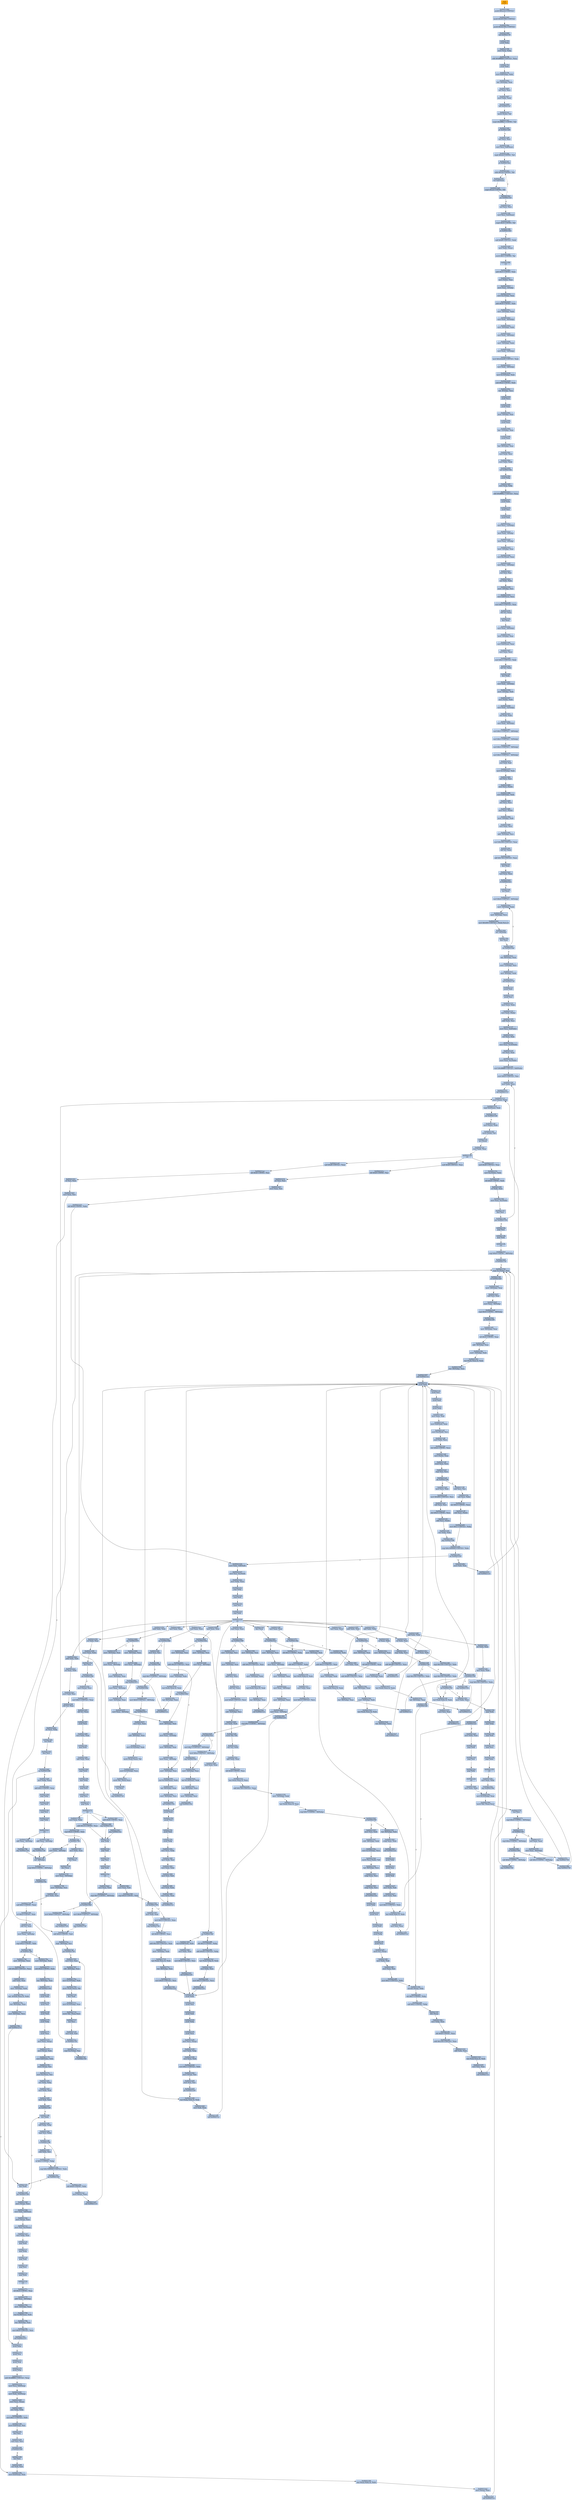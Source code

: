 digraph G {
node[shape=rectangle,style=filled,fillcolor=lightsteelblue,color=lightsteelblue]
bgcolor="transparent"
a0x0042105fpusha_[label="start\npusha ",color="lightgrey",fillcolor="orange"];
a0x00421060pushl_0xaceeUINT32[label="0x00421060\npushl $0xacee<UINT32>"];
a0x00421065pushl_0x401000UINT32[label="0x00421065\npushl $0x401000<UINT32>"];
a0x0042106apushl_0x42185cUINT32[label="0x0042106a\npushl $0x42185c<UINT32>"];
a0x0042106fcall_0x004217f5[label="0x0042106f\ncall 0x004217f5"];
a0x004217f5pushl_ebp[label="0x004217f5\npushl %ebp"];
a0x004217f6movl_esp_ebp[label="0x004217f6\nmovl %esp, %ebp"];
a0x004217f8addl_0xffffffd8UINT32_esp[label="0x004217f8\naddl $0xffffffd8<UINT32>, %esp"];
a0x004217fepushl_ebx[label="0x004217fe\npushl %ebx"];
a0x004217ffmovl_0x8ebp__ebx[label="0x004217ff\nmovl 0x8(%ebp), %ebx"];
a0x00421802leal__24ebp__eax[label="0x00421802\nleal -24(%ebp), %eax"];
a0x00421805xorl_ecx_ecx[label="0x00421805\nxorl %ecx, %ecx"];
a0x00421807movl_ebx_edx[label="0x00421807\nmovl %ebx, %edx"];
a0x00421809call_0x004213cf[label="0x00421809\ncall 0x004213cf"];
a0x004213cfmovb_edx__dl[label="0x004213cf\nmovb (%edx), %dl"];
a0x004213d1cmpb_0xffffffe1UINT8_dl[label="0x004213d1\ncmpb $0xffffffe1<UINT8>, %dl"];
a0x004213d4jb_0x004213d9[label="0x004213d4\njb 0x004213d9"];
a0x004213d9xorl_ecx_ecx[label="0x004213d9\nxorl %ecx, %ecx"];
a0x004213dbmovl_ecx_0x8eax_[label="0x004213db\nmovl %ecx, 0x8(%eax)"];
a0x004213decmpb_0x2dUINT8_dl[label="0x004213de\ncmpb $0x2d<UINT8>, %dl"];
a0x004213e1jb_0x004213ee[label="0x004213e1\njb 0x004213ee"];
a0x004213e3subb_0x2dUINT8_dl[label="0x004213e3\nsubb $0x2d<UINT8>, %dl"];
a0x004213e6incl_0x8eax_[label="0x004213e6\nincl 0x8(%eax)"];
a0x004213e9cmpb_0x2dUINT8_dl[label="0x004213e9\ncmpb $0x2d<UINT8>, %dl"];
a0x004213ecjae_0x004213e3[label="0x004213ec\njae 0x004213e3"];
a0x004213eexorl_ecx_ecx[label="0x004213ee\nxorl %ecx, %ecx"];
a0x004213f0movl_ecx_0x4eax_[label="0x004213f0\nmovl %ecx, 0x4(%eax)"];
a0x004213f3cmpb_0x9UINT8_dl[label="0x004213f3\ncmpb $0x9<UINT8>, %dl"];
a0x004213f6jb_0x00421403[label="0x004213f6\njb 0x00421403"];
a0x00421403andl_0xffUINT32_edx[label="0x00421403\nandl $0xff<UINT32>, %edx"];
a0x00421409movl_edx_eax_[label="0x00421409\nmovl %edx, (%eax)"];
a0x0042140bmovb_0x1UINT8_al[label="0x0042140b\nmovb $0x1<UINT8>, %al"];
a0x0042140dret[label="0x0042140d\nret"];
a0x0042180eaddl_0x5UINT8_ebx[label="0x0042180e\naddl $0x5<UINT8>, %ebx"];
a0x00421811movl_ebx__eax[label="0x00421811\nmovl (%ebx), %eax"];
a0x00421813movl_eax__4ebp_[label="0x00421813\nmovl %eax, -4(%ebp)"];
a0x00421816movl_0xcebp__eax[label="0x00421816\nmovl 0xc(%ebp), %eax"];
a0x00421819addl_0x8UINT8_ebx[label="0x00421819\naddl $0x8<UINT8>, %ebx"];
a0x0042181cmovl__24ebp__edx[label="0x0042181c\nmovl -24(%ebp), %edx"];
a0x0042181fmovl_edx__40ebp_[label="0x0042181f\nmovl %edx, -40(%ebp)"];
a0x00421822movl__20ebp__edx[label="0x00421822\nmovl -20(%ebp), %edx"];
a0x00421825movl_edx__36ebp_[label="0x00421825\nmovl %edx, -36(%ebp)"];
a0x00421828movl__16ebp__edx[label="0x00421828\nmovl -16(%ebp), %edx"];
a0x0042182bmovl_edx__32ebp_[label="0x0042182b\nmovl %edx, -32(%ebp)"];
a0x0042182emovl_0x42da08UINT32_edx[label="0x0042182e\nmovl $0x42da08<UINT32>, %edx"];
a0x00421833movl_edx__28ebp_[label="0x00421833\nmovl %edx, -28(%ebp)"];
a0x00421836movl_0x10ebp__edx[label="0x00421836\nmovl 0x10(%ebp), %edx"];
a0x00421839subl_0xdUINT8_edx[label="0x00421839\nsubl $0xd<UINT8>, %edx"];
a0x0042183cleal__8ebp__ecx[label="0x0042183c\nleal -8(%ebp), %ecx"];
a0x0042183fpushl_ecx[label="0x0042183f\npushl %ecx"];
a0x00421840pushl_eax[label="0x00421840\npushl %eax"];
a0x00421841movl__4ebp__eax[label="0x00421841\nmovl -4(%ebp), %eax"];
a0x00421844pushl_eax[label="0x00421844\npushl %eax"];
a0x00421845leal__12ebp__eax[label="0x00421845\nleal -12(%ebp), %eax"];
a0x00421848pushl_eax[label="0x00421848\npushl %eax"];
a0x00421849leal__40ebp__eax[label="0x00421849\nleal -40(%ebp), %eax"];
a0x0042184cmovl_edx_ecx[label="0x0042184c\nmovl %edx, %ecx"];
a0x0042184emovl_ebx_edx[label="0x0042184e\nmovl %ebx, %edx"];
a0x00421850call_0x0042140e[label="0x00421850\ncall 0x0042140e"];
a0x0042140epushl_ebp[label="0x0042140e\npushl %ebp"];
a0x0042140fmovl_esp_ebp[label="0x0042140f\nmovl %esp, %ebp"];
a0x00421411addl_0xffffffacUINT32_esp[label="0x00421411\naddl $0xffffffac<UINT32>, %esp"];
a0x00421417pushl_ebx[label="0x00421417\npushl %ebx"];
a0x00421418pushl_esi[label="0x00421418\npushl %esi"];
a0x00421419pushl_edi[label="0x00421419\npushl %edi"];
a0x0042141amovl_ecx__12ebp_[label="0x0042141a\nmovl %ecx, -12(%ebp)"];
a0x0042141dmovl_edx__8ebp_[label="0x0042141d\nmovl %edx, -8(%ebp)"];
a0x00421420movl_eax__4ebp_[label="0x00421420\nmovl %eax, -4(%ebp)"];
a0x00421423movl__4ebp__eax[label="0x00421423\nmovl -4(%ebp), %eax"];
a0x00421426movl_0xceax__eax[label="0x00421426\nmovl 0xc(%eax), %eax"];
a0x00421429movl_eax__16ebp_[label="0x00421429\nmovl %eax, -16(%ebp)"];
a0x0042142cxorl_esi_esi[label="0x0042142c\nxorl %esi, %esi"];
a0x0042142exorl_ebx_ebx[label="0x0042142e\nxorl %ebx, %ebx"];
a0x00421430movl__4ebp__ecx[label="0x00421430\nmovl -4(%ebp), %ecx"];
a0x00421433movl_0x8ecx__ecx[label="0x00421433\nmovl 0x8(%ecx), %ecx"];
a0x00421436movl_0x1UINT32_eax[label="0x00421436\nmovl $0x1<UINT32>, %eax"];
a0x0042143bshll_cl_eax[label="0x0042143b\nshll %cl, %eax"];
a0x0042143ddecl_eax[label="0x0042143d\ndecl %eax"];
a0x0042143emovl_eax__20ebp_[label="0x0042143e\nmovl %eax, -20(%ebp)"];
a0x00421441movl__4ebp__eax[label="0x00421441\nmovl -4(%ebp), %eax"];
a0x00421444movl_0x4eax__eax[label="0x00421444\nmovl 0x4(%eax), %eax"];
a0x00421447movl_eax_ecx[label="0x00421447\nmovl %eax, %ecx"];
a0x00421449movl_0x1UINT32_edx[label="0x00421449\nmovl $0x1<UINT32>, %edx"];
a0x0042144eshll_cl_edx[label="0x0042144e\nshll %cl, %edx"];
a0x00421450decl_edx[label="0x00421450\ndecl %edx"];
a0x00421451movl_edx__24ebp_[label="0x00421451\nmovl %edx, -24(%ebp)"];
a0x00421454movl__4ebp__edx[label="0x00421454\nmovl -4(%ebp), %edx"];
a0x00421457movl_edx__edx[label="0x00421457\nmovl (%edx), %edx"];
a0x00421459movl_edx__52ebp_[label="0x00421459\nmovl %edx, -52(%ebp)"];
a0x0042145cxorl_edx_edx[label="0x0042145c\nxorl %edx, %edx"];
a0x0042145emovl_edx__60ebp_[label="0x0042145e\nmovl %edx, -60(%ebp)"];
a0x00421461movl_0x1UINT32__28ebp_[label="0x00421461\nmovl $0x1<UINT32>, -28(%ebp)"];
a0x00421468movl_0x1UINT32__32ebp_[label="0x00421468\nmovl $0x1<UINT32>, -32(%ebp)"];
a0x0042146fmovl_0x1UINT32__36ebp_[label="0x0042146f\nmovl $0x1<UINT32>, -36(%ebp)"];
a0x00421476movl_0x1UINT32__40ebp_[label="0x00421476\nmovl $0x1<UINT32>, -40(%ebp)"];
a0x0042147dxorl_edi_edi[label="0x0042147d\nxorl %edi, %edi"];
a0x0042147fmovl_0x14ebp__edx[label="0x0042147f\nmovl 0x14(%ebp), %edx"];
a0x00421482xorl_ecx_ecx[label="0x00421482\nxorl %ecx, %ecx"];
a0x00421484movl_ecx_edx_[label="0x00421484\nmovl %ecx, (%edx)"];
a0x00421486movl_0x8ebp__edx[label="0x00421486\nmovl 0x8(%ebp), %edx"];
a0x00421489xorl_ecx_ecx[label="0x00421489\nxorl %ecx, %ecx"];
a0x0042148bmovl_ecx_edx_[label="0x0042148b\nmovl %ecx, (%edx)"];
a0x0042148dmovl__4ebp__edx[label="0x0042148d\nmovl -4(%ebp), %edx"];
a0x00421490movl_eax_ecx[label="0x00421490\nmovl %eax, %ecx"];
a0x00421492addl__52ebp__ecx[label="0x00421492\naddl -52(%ebp), %ecx"];
a0x00421495movl_0x300UINT32_eax[label="0x00421495\nmovl $0x300<UINT32>, %eax"];
a0x0042149ashll_cl_eax[label="0x0042149a\nshll %cl, %eax"];
a0x0042149caddl_0x736UINT32_eax[label="0x0042149c\naddl $0x736<UINT32>, %eax"];
a0x004214a1decl_eax[label="0x004214a1\ndecl %eax"];
a0x004214a2testl_eax_eax[label="0x004214a2\ntestl %eax, %eax"];
a0x004214a4jb_0x004214c1[label="0x004214a4\njb 0x004214c1"];
a0x004214a6incl_eax[label="0x004214a6\nincl %eax"];
a0x004214a7movl_0x0UINT32__44ebp_[label="0x004214a7\nmovl $0x0<UINT32>, -44(%ebp)"];
a0x004214aemovl__16ebp__edx[label="0x004214ae\nmovl -16(%ebp), %edx"];
a0x004214b1movl__44ebp__ecx[label="0x004214b1\nmovl -44(%ebp), %ecx"];
a0x004214b4movl_0x400UINT32_edxecx4_[label="0x004214b4\nmovl $0x400<UINT32>, (%edx,%ecx,4)"];
a0x004214bbincl__44ebp_[label="0x004214bb\nincl -44(%ebp)"];
a0x004214bedecl_eax[label="0x004214be\ndecl %eax"];
a0x004214bfjne_0x004214ae[label="0x004214bf\njne 0x004214ae"];
a0x004214c1leal__84ebp__eax[label="0x004214c1\nleal -84(%ebp), %eax"];
a0x004214c4movl__12ebp__ecx[label="0x004214c4\nmovl -12(%ebp), %ecx"];
a0x004214c7movl__8ebp__edx[label="0x004214c7\nmovl -8(%ebp), %edx"];
a0x004214cacall_0x0042112f[label="0x004214ca\ncall 0x0042112f"];
a0x0042112fpushl_ebx[label="0x0042112f\npushl %ebx"];
a0x00421130pushl_esi[label="0x00421130\npushl %esi"];
a0x00421131movl_eax_ebx[label="0x00421131\nmovl %eax, %ebx"];
a0x00421133movl_edx_ebx_[label="0x00421133\nmovl %edx, (%ebx)"];
a0x00421135addl_edx_ecx[label="0x00421135\naddl %edx, %ecx"];
a0x00421137movl_ecx_0x4ebx_[label="0x00421137\nmovl %ecx, 0x4(%ebx)"];
a0x0042113axorl_eax_eax[label="0x0042113a\nxorl %eax, %eax"];
a0x0042113cmovl_eax_0x10ebx_[label="0x0042113c\nmovl %eax, 0x10(%ebx)"];
a0x0042113fxorl_eax_eax[label="0x0042113f\nxorl %eax, %eax"];
a0x00421141movl_eax_0xcebx_[label="0x00421141\nmovl %eax, 0xc(%ebx)"];
a0x00421144movl_0xffffffffUINT32_0x8ebx_[label="0x00421144\nmovl $0xffffffff<UINT32>, 0x8(%ebx)"];
a0x0042114bmovl_0x5UINT32_esi[label="0x0042114b\nmovl $0x5<UINT32>, %esi"];
a0x00421150movl_ebx_eax[label="0x00421150\nmovl %ebx, %eax"];
a0x00421152call_0x00421113[label="0x00421152\ncall 0x00421113"];
a0x00421113movl_eax__edx[label="0x00421113\nmovl (%eax), %edx"];
a0x00421115cmpl_0x4eax__edx[label="0x00421115\ncmpl 0x4(%eax), %edx"];
a0x00421118jne_0x00421126[label="0x00421118\njne 0x00421126"];
a0x00421126movl_eax__edx[label="0x00421126\nmovl (%eax), %edx"];
a0x00421128movb_edx__dl[label="0x00421128\nmovb (%edx), %dl"];
a0x0042112aincl_eax_[label="0x0042112a\nincl (%eax)"];
a0x0042112cmovl_edx_eax[label="0x0042112c\nmovl %edx, %eax"];
a0x0042112eret[label="0x0042112e\nret"];
a0x00421157andl_0xffUINT32_eax[label="0x00421157\nandl $0xff<UINT32>, %eax"];
a0x0042115cmovl_0xcebx__edx[label="0x0042115c\nmovl 0xc(%ebx), %edx"];
a0x0042115fshll_0x8UINT8_edx[label="0x0042115f\nshll $0x8<UINT8>, %edx"];
a0x00421162orl_edx_eax[label="0x00421162\norl %edx, %eax"];
a0x00421164movl_eax_0xcebx_[label="0x00421164\nmovl %eax, 0xc(%ebx)"];
a0x00421167decl_esi[label="0x00421167\ndecl %esi"];
a0x00421168jne_0x00421150[label="0x00421168\njne 0x00421150"];
a0x0042116apopl_esi[label="0x0042116a\npopl %esi"];
a0x0042116bpopl_ebx[label="0x0042116b\npopl %ebx"];
a0x0042116cret[label="0x0042116c\nret"];
a0x004214cfcmpl_0x0UINT8__68ebp_[label="0x004214cf\ncmpl $0x0<UINT8>, -68(%ebp)"];
a0x004214d3je_0x004217d1[label="0x004214d3\nje 0x004217d1"];
a0x004217d1cmpl_0xcebp__esi[label="0x004217d1\ncmpl 0xc(%ebp), %esi"];
a0x004217d4jb_0x004214e0[label="0x004217d4\njb 0x004214e0"];
a0x004214e0movl__20ebp__eax[label="0x004214e0\nmovl -20(%ebp), %eax"];
a0x004214e3andl_esi_eax[label="0x004214e3\nandl %esi, %eax"];
a0x004214e5movl_eax__56ebp_[label="0x004214e5\nmovl %eax, -56(%ebp)"];
a0x004214e8cmpl_0x0UINT8__68ebp_[label="0x004214e8\ncmpl $0x0<UINT8>, -68(%ebp)"];
a0x004214ecje_0x004214f5[label="0x004214ec\nje 0x004214f5"];
a0x004214f5movl__60ebp__eax[label="0x004214f5\nmovl -60(%ebp), %eax"];
a0x004214f8shll_0x4UINT8_eax[label="0x004214f8\nshll $0x4<UINT8>, %eax"];
a0x004214fbaddl__56ebp__eax[label="0x004214fb\naddl -56(%ebp), %eax"];
a0x004214femovl__16ebp__edx[label="0x004214fe\nmovl -16(%ebp), %edx"];
a0x00421501leal_edxeax4__edx[label="0x00421501\nleal (%edx,%eax,4), %edx"];
a0x00421504leal__84ebp__eax[label="0x00421504\nleal -84(%ebp), %eax"];
a0x00421507call_0x004211cc[label="0x00421507\ncall 0x004211cc"];
a0x004211ccpushl_ebx[label="0x004211cc\npushl %ebx"];
a0x004211cdpushl_esi[label="0x004211cd\npushl %esi"];
a0x004211cepushl_edi[label="0x004211ce\npushl %edi"];
a0x004211cfpushl_ebp[label="0x004211cf\npushl %ebp"];
a0x004211d0movl_eax_edi[label="0x004211d0\nmovl %eax, %edi"];
a0x004211d2movl_0x8edi__ebx[label="0x004211d2\nmovl 0x8(%edi), %ebx"];
a0x004211d5movl_0xcedi__esi[label="0x004211d5\nmovl 0xc(%edi), %esi"];
a0x004211d8movl_ebx_ecx[label="0x004211d8\nmovl %ebx, %ecx"];
a0x004211dashrl_0xbUINT8_ecx[label="0x004211da\nshrl $0xb<UINT8>, %ecx"];
a0x004211ddmovl_edx__eax[label="0x004211dd\nmovl (%edx), %eax"];
a0x004211dfimull_eax_ecx[label="0x004211df\nimull %eax, %ecx"];
a0x004211e2cmpl_esi_ecx[label="0x004211e2\ncmpl %esi, %ecx"];
a0x004211e4jbe_0x004211f8[label="0x004211e4\njbe 0x004211f8"];
a0x004211e6movl_ecx_ebx[label="0x004211e6\nmovl %ecx, %ebx"];
a0x004211e8movl_0x800UINT32_ecx[label="0x004211e8\nmovl $0x800<UINT32>, %ecx"];
a0x004211edsubl_eax_ecx[label="0x004211ed\nsubl %eax, %ecx"];
a0x004211efshrl_0x5UINT8_ecx[label="0x004211ef\nshrl $0x5<UINT8>, %ecx"];
a0x004211f2addl_ecx_edx_[label="0x004211f2\naddl %ecx, (%edx)"];
a0x004211f4xorl_ebp_ebp[label="0x004211f4\nxorl %ebp, %ebp"];
a0x004211f6jmp_0x00421206[label="0x004211f6\njmp 0x00421206"];
a0x00421206cmpl_0x1000000UINT32_ebx[label="0x00421206\ncmpl $0x1000000<UINT32>, %ebx"];
a0x0042120cjae_0x00421224[label="0x0042120c\njae 0x00421224"];
a0x00421224movl_ebx_0x8edi_[label="0x00421224\nmovl %ebx, 0x8(%edi)"];
a0x00421227movl_esi_0xcedi_[label="0x00421227\nmovl %esi, 0xc(%edi)"];
a0x0042122amovl_ebp_eax[label="0x0042122a\nmovl %ebp, %eax"];
a0x0042122cpopl_ebp[label="0x0042122c\npopl %ebp"];
a0x0042122dpopl_edi[label="0x0042122d\npopl %edi"];
a0x0042122epopl_esi[label="0x0042122e\npopl %esi"];
a0x0042122fpopl_ebx[label="0x0042122f\npopl %ebx"];
a0x00421230ret[label="0x00421230\nret"];
a0x0042150ctestl_eax_eax[label="0x0042150c\ntestl %eax, %eax"];
a0x0042150ejne_0x00421599[label="0x0042150e\njne 0x00421599"];
a0x00421514movl__52ebp__ecx[label="0x00421514\nmovl -52(%ebp), %ecx"];
a0x00421517movl__24ebp__eax[label="0x00421517\nmovl -24(%ebp), %eax"];
a0x0042151aandl_esi_eax[label="0x0042151a\nandl %esi, %eax"];
a0x0042151cshll_cl_eax[label="0x0042151c\nshll %cl, %eax"];
a0x0042151emovl_0x8UINT32_ecx[label="0x0042151e\nmovl $0x8<UINT32>, %ecx"];
a0x00421523subl__52ebp__ecx[label="0x00421523\nsubl -52(%ebp), %ecx"];
a0x00421526xorl_edx_edx[label="0x00421526\nxorl %edx, %edx"];
a0x00421528movb_bl_dl[label="0x00421528\nmovb %bl, %dl"];
a0x0042152ashrl_cl_edx[label="0x0042152a\nshrl %cl, %edx"];
a0x0042152caddl_edx_eax[label="0x0042152c\naddl %edx, %eax"];
a0x0042152eshll_0x8UINT8_eax[label="0x0042152e\nshll $0x8<UINT8>, %eax"];
a0x00421531leal_eaxeax2__eax[label="0x00421531\nleal (%eax,%eax,2), %eax"];
a0x00421534addl_0x736UINT32_eax[label="0x00421534\naddl $0x736<UINT32>, %eax"];
a0x00421539movl__16ebp__edx[label="0x00421539\nmovl -16(%ebp), %edx"];
a0x0042153cleal_edxeax4__eax[label="0x0042153c\nleal (%edx,%eax,4), %eax"];
a0x0042153fcmpl_0x7UINT8__60ebp_[label="0x0042153f\ncmpl $0x7<UINT8>, -60(%ebp)"];
a0x00421543jl_0x0042155f[label="0x00421543\njl 0x0042155f"];
a0x0042155fleal__84ebp__edx[label="0x0042155f\nleal -84(%ebp), %edx"];
a0x00421562xchgl_eax_edx[label="0x00421562\nxchgl %eax, %edx"];
a0x00421563call_0x004212c2[label="0x00421563\ncall 0x004212c2"];
a0x004212c2pushl_ebx[label="0x004212c2\npushl %ebx"];
a0x004212c3pushl_esi[label="0x004212c3\npushl %esi"];
a0x004212c4pushl_edi[label="0x004212c4\npushl %edi"];
a0x004212c5movl_edx_edi[label="0x004212c5\nmovl %edx, %edi"];
a0x004212c7movl_eax_esi[label="0x004212c7\nmovl %eax, %esi"];
a0x004212c9movl_0x1UINT32_ebx[label="0x004212c9\nmovl $0x1<UINT32>, %ebx"];
a0x004212celeal_ediebx4__edx[label="0x004212ce\nleal (%edi,%ebx,4), %edx"];
a0x004212d1movl_esi_eax[label="0x004212d1\nmovl %esi, %eax"];
a0x004212d3call_0x004211cc[label="0x004212d3\ncall 0x004211cc"];
a0x004211f8subl_ecx_esi[label="0x004211f8\nsubl %ecx, %esi"];
a0x004211fasubl_ecx_ebx[label="0x004211fa\nsubl %ecx, %ebx"];
a0x004211fcshrl_0x5UINT8_eax[label="0x004211fc\nshrl $0x5<UINT8>, %eax"];
a0x004211ffsubl_eax_edx_[label="0x004211ff\nsubl %eax, (%edx)"];
a0x00421201movl_0x1UINT32_ebp[label="0x00421201\nmovl $0x1<UINT32>, %ebp"];
a0x004212d8addl_ebx_ebx[label="0x004212d8\naddl %ebx, %ebx"];
a0x004212daorl_ebx_eax[label="0x004212da\norl %ebx, %eax"];
a0x004212dcmovl_eax_ebx[label="0x004212dc\nmovl %eax, %ebx"];
a0x004212decmpl_0x100UINT32_ebx[label="0x004212de\ncmpl $0x100<UINT32>, %ebx"];
a0x004212e4jl_0x004212ce[label="0x004212e4\njl 0x004212ce"];
a0x0042120emovl_edi_eax[label="0x0042120e\nmovl %edi, %eax"];
a0x00421210call_0x00421113[label="0x00421210\ncall 0x00421113"];
a0x00421215andl_0xffUINT32_eax[label="0x00421215\nandl $0xff<UINT32>, %eax"];
a0x0042121ashll_0x8UINT8_esi[label="0x0042121a\nshll $0x8<UINT8>, %esi"];
a0x0042121dorl_esi_eax[label="0x0042121d\norl %esi, %eax"];
a0x0042121fmovl_eax_esi[label="0x0042121f\nmovl %eax, %esi"];
a0x00421221shll_0x8UINT8_ebx[label="0x00421221\nshll $0x8<UINT8>, %ebx"];
a0x004212e6movl_ebx_eax[label="0x004212e6\nmovl %ebx, %eax"];
a0x004212e8popl_edi[label="0x004212e8\npopl %edi"];
a0x004212e9popl_esi[label="0x004212e9\npopl %esi"];
a0x004212eapopl_ebx[label="0x004212ea\npopl %ebx"];
a0x004212ebret[label="0x004212eb\nret"];
a0x00421568movl_eax_ebx[label="0x00421568\nmovl %eax, %ebx"];
a0x0042156amovl_0x10ebp__eax[label="0x0042156a\nmovl 0x10(%ebp), %eax"];
a0x0042156dmovb_bl_eaxesi_[label="0x0042156d\nmovb %bl, (%eax,%esi)"];
a0x00421570incl_esi[label="0x00421570\nincl %esi"];
a0x00421571cmpl_0x4UINT8__60ebp_[label="0x00421571\ncmpl $0x4<UINT8>, -60(%ebp)"];
a0x00421575jnl_0x00421581[label="0x00421575\njnl 0x00421581"];
a0x00421577xorl_eax_eax[label="0x00421577\nxorl %eax, %eax"];
a0x00421579movl_eax__60ebp_[label="0x00421579\nmovl %eax, -60(%ebp)"];
a0x0042157cjmp_0x004217d1[label="0x0042157c\njmp 0x004217d1"];
a0x00421599movl__60ebp__eax[label="0x00421599\nmovl -60(%ebp), %eax"];
a0x0042159caddl_0xc0UINT32_eax[label="0x0042159c\naddl $0xc0<UINT32>, %eax"];
a0x004215a1movl__16ebp__edx[label="0x004215a1\nmovl -16(%ebp), %edx"];
a0x004215a4leal_edxeax4__edx[label="0x004215a4\nleal (%edx,%eax,4), %edx"];
a0x004215a7leal__84ebp__eax[label="0x004215a7\nleal -84(%ebp), %eax"];
a0x004215aacall_0x004211cc[label="0x004215aa\ncall 0x004211cc"];
a0x004215afdecl_eax[label="0x004215af\ndecl %eax"];
a0x004215b0jne_0x004216c2[label="0x004215b0\njne 0x004216c2"];
a0x004215b6movl__60ebp__eax[label="0x004215b6\nmovl -60(%ebp), %eax"];
a0x004215b9addl_0xccUINT32_eax[label="0x004215b9\naddl $0xcc<UINT32>, %eax"];
a0x004215bemovl__16ebp__edx[label="0x004215be\nmovl -16(%ebp), %edx"];
a0x004215c1leal_edxeax4__edx[label="0x004215c1\nleal (%edx,%eax,4), %edx"];
a0x004215c4leal__84ebp__eax[label="0x004215c4\nleal -84(%ebp), %eax"];
a0x004215c7call_0x004211cc[label="0x004215c7\ncall 0x004211cc"];
a0x004215cctestl_eax_eax[label="0x004215cc\ntestl %eax, %eax"];
a0x004215cejne_0x0042162c[label="0x004215ce\njne 0x0042162c"];
a0x004215d0movl__60ebp__eax[label="0x004215d0\nmovl -60(%ebp), %eax"];
a0x004215d3shll_0x4UINT8_eax[label="0x004215d3\nshll $0x4<UINT8>, %eax"];
a0x004215d6addl_0xf0UINT32_eax[label="0x004215d6\naddl $0xf0<UINT32>, %eax"];
a0x004215dbaddl__56ebp__eax[label="0x004215db\naddl -56(%ebp), %eax"];
a0x004215demovl__16ebp__edx[label="0x004215de\nmovl -16(%ebp), %edx"];
a0x004215e1leal_edxeax4__edx[label="0x004215e1\nleal (%edx,%eax,4), %edx"];
a0x004215e4leal__84ebp__eax[label="0x004215e4\nleal -84(%ebp), %eax"];
a0x004215e7call_0x004211cc[label="0x004215e7\ncall 0x004211cc"];
a0x004215ectestl_eax_eax[label="0x004215ec\ntestl %eax, %eax"];
a0x004215eejne_0x0042168e[label="0x004215ee\njne 0x0042168e"];
a0x004215f4testl_esi_esi[label="0x004215f4\ntestl %esi, %esi"];
a0x004215f6jne_0x004215ff[label="0x004215f6\njne 0x004215ff"];
a0x004215ffcmpl_0x7UINT8__60ebp_[label="0x004215ff\ncmpl $0x7<UINT8>, -60(%ebp)"];
a0x00421603jnl_0x0042160e[label="0x00421603\njnl 0x0042160e"];
a0x00421605movl_0x9UINT32__60ebp_[label="0x00421605\nmovl $0x9<UINT32>, -60(%ebp)"];
a0x0042160cjmp_0x00421615[label="0x0042160c\njmp 0x00421615"];
a0x00421615movl_esi_eax[label="0x00421615\nmovl %esi, %eax"];
a0x00421617subl__28ebp__eax[label="0x00421617\nsubl -28(%ebp), %eax"];
a0x0042161amovl_0x10ebp__edx[label="0x0042161a\nmovl 0x10(%ebp), %edx"];
a0x0042161dmovb_edxeax__bl[label="0x0042161d\nmovb (%edx,%eax), %bl"];
a0x00421620movl_0x10ebp__eax[label="0x00421620\nmovl 0x10(%ebp), %eax"];
a0x00421623movb_bl_eaxesi_[label="0x00421623\nmovb %bl, (%eax,%esi)"];
a0x00421626incl_esi[label="0x00421626\nincl %esi"];
a0x00421627jmp_0x004217d1[label="0x00421627\njmp 0x004217d1"];
a0x00421545movl_esi_edx[label="0x00421545\nmovl %esi, %edx"];
a0x00421547subl__28ebp__edx[label="0x00421547\nsubl -28(%ebp), %edx"];
a0x0042154amovl_0x10ebp__ecx[label="0x0042154a\nmovl 0x10(%ebp), %ecx"];
a0x0042154dmovb_ecxedx__dl[label="0x0042154d\nmovb (%ecx,%edx), %dl"];
a0x00421550leal__84ebp__ecx[label="0x00421550\nleal -84(%ebp), %ecx"];
a0x00421553xchgl_eax_ecx[label="0x00421553\nxchgl %eax, %ecx"];
a0x00421554xchgl_edx_ecx[label="0x00421554\nxchgl %edx, %ecx"];
a0x00421556call_0x004212ec[label="0x00421556\ncall 0x004212ec"];
a0x004212ecpushl_ebx[label="0x004212ec\npushl %ebx"];
a0x004212edpushl_esi[label="0x004212ed\npushl %esi"];
a0x004212eepushl_edi[label="0x004212ee\npushl %edi"];
a0x004212efpushl_ebp[label="0x004212ef\npushl %ebp"];
a0x004212f0pushl_ecx[label="0x004212f0\npushl %ecx"];
a0x004212f1movb_cl_esp_[label="0x004212f1\nmovb %cl, (%esp)"];
a0x004212f4movl_edx_edi[label="0x004212f4\nmovl %edx, %edi"];
a0x004212f6movl_eax_esi[label="0x004212f6\nmovl %eax, %esi"];
a0x004212f8movl_0x1UINT32_ebx[label="0x004212f8\nmovl $0x1<UINT32>, %ebx"];
a0x004212fdmovzbl_esp__ebp[label="0x004212fd\nmovzbl (%esp), %ebp"];
a0x00421301shrl_0x7UINT8_ebp[label="0x00421301\nshrl $0x7<UINT8>, %ebp"];
a0x00421304andl_0x1UINT8_ebp[label="0x00421304\nandl $0x1<UINT8>, %ebp"];
a0x00421307shlb_esp_[label="0x00421307\nshlb (%esp)"];
a0x0042130amovl_ebp_eax[label="0x0042130a\nmovl %ebp, %eax"];
a0x0042130cshll_0x8UINT8_eax[label="0x0042130c\nshll $0x8<UINT8>, %eax"];
a0x0042130faddl_0x100UINT32_eax[label="0x0042130f\naddl $0x100<UINT32>, %eax"];
a0x00421314addl_ebx_eax[label="0x00421314\naddl %ebx, %eax"];
a0x00421316leal_edieax4__edx[label="0x00421316\nleal (%edi,%eax,4), %edx"];
a0x00421319movl_esi_eax[label="0x00421319\nmovl %esi, %eax"];
a0x0042131bcall_0x004211cc[label="0x0042131b\ncall 0x004211cc"];
a0x00421320addl_ebx_ebx[label="0x00421320\naddl %ebx, %ebx"];
a0x00421322orl_eax_ebx[label="0x00421322\norl %eax, %ebx"];
a0x00421324cmpl_ebp_eax[label="0x00421324\ncmpl %ebp, %eax"];
a0x00421326je_0x0042134a[label="0x00421326\nje 0x0042134a"];
a0x0042134acmpl_0x100UINT32_ebx[label="0x0042134a\ncmpl $0x100<UINT32>, %ebx"];
a0x00421350jl_0x004212fd[label="0x00421350\njl 0x004212fd"];
a0x00421328cmpl_0x100UINT32_ebx[label="0x00421328\ncmpl $0x100<UINT32>, %ebx"];
a0x0042132ejnl_0x00421352[label="0x0042132e\njnl 0x00421352"];
a0x00421330leal_ediebx4__edx[label="0x00421330\nleal (%edi,%ebx,4), %edx"];
a0x00421333movl_esi_eax[label="0x00421333\nmovl %esi, %eax"];
a0x00421335call_0x004211cc[label="0x00421335\ncall 0x004211cc"];
a0x0042133aaddl_ebx_ebx[label="0x0042133a\naddl %ebx, %ebx"];
a0x0042133corl_ebx_eax[label="0x0042133c\norl %ebx, %eax"];
a0x0042133emovl_eax_ebx[label="0x0042133e\nmovl %eax, %ebx"];
a0x00421340cmpl_0x100UINT32_ebx[label="0x00421340\ncmpl $0x100<UINT32>, %ebx"];
a0x00421346jl_0x00421330[label="0x00421346\njl 0x00421330"];
a0x00421348jmp_0x00421352[label="0x00421348\njmp 0x00421352"];
a0x00421352movl_ebx_eax[label="0x00421352\nmovl %ebx, %eax"];
a0x00421354popl_edx[label="0x00421354\npopl %edx"];
a0x00421355popl_ebp[label="0x00421355\npopl %ebp"];
a0x00421356popl_edi[label="0x00421356\npopl %edi"];
a0x00421357popl_esi[label="0x00421357\npopl %esi"];
a0x00421358popl_ebx[label="0x00421358\npopl %ebx"];
a0x00421359ret[label="0x00421359\nret"];
a0x0042155bmovl_eax_ebx[label="0x0042155b\nmovl %eax, %ebx"];
a0x0042155djmp_0x0042156a[label="0x0042155d\njmp 0x0042156a"];
a0x00421581cmpl_0xaUINT8__60ebp_[label="0x00421581\ncmpl $0xa<UINT8>, -60(%ebp)"];
a0x00421585jnl_0x00421590[label="0x00421585\njnl 0x00421590"];
a0x00421587subl_0x3UINT8__60ebp_[label="0x00421587\nsubl $0x3<UINT8>, -60(%ebp)"];
a0x0042158bjmp_0x004217d1[label="0x0042158b\njmp 0x004217d1"];
a0x0042168emovl__16ebp__eax[label="0x0042168e\nmovl -16(%ebp), %eax"];
a0x00421691leal_0x14d0eax__edx[label="0x00421691\nleal 0x14d0(%eax), %edx"];
a0x00421697leal__84ebp__eax[label="0x00421697\nleal -84(%ebp), %eax"];
a0x0042169amovl__56ebp__ecx[label="0x0042169a\nmovl -56(%ebp), %ecx"];
a0x0042169dcall_0x0042135a[label="0x0042169d\ncall 0x0042135a"];
a0x0042135apushl_ebx[label="0x0042135a\npushl %ebx"];
a0x0042135bpushl_esi[label="0x0042135b\npushl %esi"];
a0x0042135cpushl_edi[label="0x0042135c\npushl %edi"];
a0x0042135dpushl_ebp[label="0x0042135d\npushl %ebp"];
a0x0042135emovl_ecx_ebp[label="0x0042135e\nmovl %ecx, %ebp"];
a0x00421360movl_edx_esi[label="0x00421360\nmovl %edx, %esi"];
a0x00421362movl_eax_ebx[label="0x00421362\nmovl %eax, %ebx"];
a0x00421364movl_esi_edi[label="0x00421364\nmovl %esi, %edi"];
a0x00421366movl_edi_edx[label="0x00421366\nmovl %edi, %edx"];
a0x00421368movl_ebx_eax[label="0x00421368\nmovl %ebx, %eax"];
a0x0042136acall_0x004211cc[label="0x0042136a\ncall 0x004211cc"];
a0x0042136ftestl_eax_eax[label="0x0042136f\ntestl %eax, %eax"];
a0x00421371jne_0x0042138a[label="0x00421371\njne 0x0042138a"];
a0x00421373shll_0x3UINT8_ebp[label="0x00421373\nshll $0x3<UINT8>, %ebp"];
a0x00421376addl_0x2UINT8_ebp[label="0x00421376\naddl $0x2<UINT8>, %ebp"];
a0x00421379leal_ediebp4__edx[label="0x00421379\nleal (%edi,%ebp,4), %edx"];
a0x0042137cmovl_ebx_eax[label="0x0042137c\nmovl %ebx, %eax"];
a0x0042137emovl_0x3UINT32_ecx[label="0x0042137e\nmovl $0x3<UINT32>, %ecx"];
a0x00421383call_0x00421231[label="0x00421383\ncall 0x00421231"];
a0x00421231pushl_ebx[label="0x00421231\npushl %ebx"];
a0x00421232pushl_esi[label="0x00421232\npushl %esi"];
a0x00421233pushl_edi[label="0x00421233\npushl %edi"];
a0x00421234pushl_ebp[label="0x00421234\npushl %ebp"];
a0x00421235pushl_ecx[label="0x00421235\npushl %ecx"];
a0x00421236movl_ecx_esp_[label="0x00421236\nmovl %ecx, (%esp)"];
a0x00421239movl_edx_ebp[label="0x00421239\nmovl %edx, %ebp"];
a0x0042123bmovl_eax_edi[label="0x0042123b\nmovl %eax, %edi"];
a0x0042123dmovl_0x1UINT32_ebx[label="0x0042123d\nmovl $0x1<UINT32>, %ebx"];
a0x00421242movl_esp__esi[label="0x00421242\nmovl (%esp), %esi"];
a0x00421245testl_esi_esi[label="0x00421245\ntestl %esi, %esi"];
a0x00421247jle_0x0042125d[label="0x00421247\njle 0x0042125d"];
a0x00421249leal_ebpebx4__edx[label="0x00421249\nleal (%ebp,%ebx,4), %edx"];
a0x0042124dmovl_edi_eax[label="0x0042124d\nmovl %edi, %eax"];
a0x0042124fcall_0x004211cc[label="0x0042124f\ncall 0x004211cc"];
a0x00421254addl_ebx_ebx[label="0x00421254\naddl %ebx, %ebx"];
a0x00421256orl_ebx_eax[label="0x00421256\norl %ebx, %eax"];
a0x00421258movl_eax_ebx[label="0x00421258\nmovl %eax, %ebx"];
a0x0042125adecl_esi[label="0x0042125a\ndecl %esi"];
a0x0042125bjne_0x00421249[label="0x0042125b\njne 0x00421249"];
a0x0042125dmovl_esp__ecx[label="0x0042125d\nmovl (%esp), %ecx"];
a0x00421260movl_0x1UINT32_eax[label="0x00421260\nmovl $0x1<UINT32>, %eax"];
a0x00421265shll_cl_eax[label="0x00421265\nshll %cl, %eax"];
a0x00421267pushl_eax[label="0x00421267\npushl %eax"];
a0x00421268movl_ebx_eax[label="0x00421268\nmovl %ebx, %eax"];
a0x0042126apopl_edx[label="0x0042126a\npopl %edx"];
a0x0042126bsubl_edx_eax[label="0x0042126b\nsubl %edx, %eax"];
a0x0042126dpopl_edx[label="0x0042126d\npopl %edx"];
a0x0042126epopl_ebp[label="0x0042126e\npopl %ebp"];
a0x0042126fpopl_edi[label="0x0042126f\npopl %edi"];
a0x00421270popl_esi[label="0x00421270\npopl %esi"];
a0x00421271popl_ebx[label="0x00421271\npopl %ebx"];
a0x00421272ret[label="0x00421272\nret"];
a0x00421388jmp_0x004213ca[label="0x00421388\njmp 0x004213ca"];
a0x004213capopl_ebp[label="0x004213ca\npopl %ebp"];
a0x004213cbpopl_edi[label="0x004213cb\npopl %edi"];
a0x004213ccpopl_esi[label="0x004213cc\npopl %esi"];
a0x004213cdpopl_ebx[label="0x004213cd\npopl %ebx"];
a0x004213ceret[label="0x004213ce\nret"];
a0x004216a2movl_eax_edi[label="0x004216a2\nmovl %eax, %edi"];
a0x004216a4cmpl_0x7UINT8__60ebp_[label="0x004216a4\ncmpl $0x7<UINT8>, -60(%ebp)"];
a0x004216a8jnl_0x004216b6[label="0x004216a8\njnl 0x004216b6"];
a0x004216aamovl_0x8UINT32__60ebp_[label="0x004216aa\nmovl $0x8<UINT32>, -60(%ebp)"];
a0x004216b1jmp_0x004217a9[label="0x004216b1\njmp 0x004217a9"];
a0x004217a9addl_0x2UINT8_edi[label="0x004217a9\naddl $0x2<UINT8>, %edi"];
a0x004217accmpl__28ebp__esi[label="0x004217ac\ncmpl -28(%ebp), %esi"];
a0x004217afjae_0x004217b5[label="0x004217af\njae 0x004217b5"];
a0x004217b5movl_esi_eax[label="0x004217b5\nmovl %esi, %eax"];
a0x004217b7subl__28ebp__eax[label="0x004217b7\nsubl -28(%ebp), %eax"];
a0x004217bamovl_0x10ebp__edx[label="0x004217ba\nmovl 0x10(%ebp), %edx"];
a0x004217bdmovb_edxeax__bl[label="0x004217bd\nmovb (%edx,%eax), %bl"];
a0x004217c0decl_edi[label="0x004217c0\ndecl %edi"];
a0x004217c1movl_0x10ebp__eax[label="0x004217c1\nmovl 0x10(%ebp), %eax"];
a0x004217c4movb_bl_eaxesi_[label="0x004217c4\nmovb %bl, (%eax,%esi)"];
a0x004217c7incl_esi[label="0x004217c7\nincl %esi"];
a0x004217c8testl_edi_edi[label="0x004217c8\ntestl %edi, %edi"];
a0x004217caje_0x004217d1[label="0x004217ca\nje 0x004217d1"];
a0x004217cccmpl_0xcebp__esi[label="0x004217cc\ncmpl 0xc(%ebp), %esi"];
a0x004217cfjb_0x004217b5[label="0x004217cf\njb 0x004217b5"];
a0x004216c2movl__36ebp__eax[label="0x004216c2\nmovl -36(%ebp), %eax"];
a0x004216c5movl_eax__40ebp_[label="0x004216c5\nmovl %eax, -40(%ebp)"];
a0x004216c8movl__32ebp__eax[label="0x004216c8\nmovl -32(%ebp), %eax"];
a0x004216cbmovl_eax__36ebp_[label="0x004216cb\nmovl %eax, -36(%ebp)"];
a0x004216cemovl__28ebp__eax[label="0x004216ce\nmovl -28(%ebp), %eax"];
a0x004216d1movl_eax__32ebp_[label="0x004216d1\nmovl %eax, -32(%ebp)"];
a0x004216d4cmpl_0x7UINT8__60ebp_[label="0x004216d4\ncmpl $0x7<UINT8>, -60(%ebp)"];
a0x004216d8jnl_0x004216e3[label="0x004216d8\njnl 0x004216e3"];
a0x004216damovl_0x7UINT32__60ebp_[label="0x004216da\nmovl $0x7<UINT32>, -60(%ebp)"];
a0x004216e1jmp_0x004216ea[label="0x004216e1\njmp 0x004216ea"];
a0x004216eamovl__16ebp__eax[label="0x004216ea\nmovl -16(%ebp), %eax"];
a0x004216edleal_0xcc8eax__edx[label="0x004216ed\nleal 0xcc8(%eax), %edx"];
a0x004216f3leal__84ebp__eax[label="0x004216f3\nleal -84(%ebp), %eax"];
a0x004216f6movl__56ebp__ecx[label="0x004216f6\nmovl -56(%ebp), %ecx"];
a0x004216f9call_0x0042135a[label="0x004216f9\ncall 0x0042135a"];
a0x004216femovl_eax_edi[label="0x004216fe\nmovl %eax, %edi"];
a0x00421700cmpl_0x4UINT8_edi[label="0x00421700\ncmpl $0x4<UINT8>, %edi"];
a0x00421703jnl_0x00421709[label="0x00421703\njnl 0x00421709"];
a0x00421705movl_edi_eax[label="0x00421705\nmovl %edi, %eax"];
a0x00421707jmp_0x0042170e[label="0x00421707\njmp 0x0042170e"];
a0x0042170eshll_0x6UINT8_eax[label="0x0042170e\nshll $0x6<UINT8>, %eax"];
a0x00421711addl_0x1b0UINT32_eax[label="0x00421711\naddl $0x1b0<UINT32>, %eax"];
a0x00421716movl__16ebp__edx[label="0x00421716\nmovl -16(%ebp), %edx"];
a0x00421719leal_edxeax4__edx[label="0x00421719\nleal (%edx,%eax,4), %edx"];
a0x0042171cleal__84ebp__eax[label="0x0042171c\nleal -84(%ebp), %eax"];
a0x0042171fmovl_0x6UINT32_ecx[label="0x0042171f\nmovl $0x6<UINT32>, %ecx"];
a0x00421724call_0x00421231[label="0x00421724\ncall 0x00421231"];
a0x00421729movl_eax_ebx[label="0x00421729\nmovl %eax, %ebx"];
a0x0042172bcmpl_0x4UINT8_ebx[label="0x0042172b\ncmpl $0x4<UINT8>, %ebx"];
a0x0042172ejl_0x0042179d[label="0x0042172e\njl 0x0042179d"];
a0x0042179dmovl_ebx__28ebp_[label="0x0042179d\nmovl %ebx, -28(%ebp)"];
a0x004217a0incl__28ebp_[label="0x004217a0\nincl -28(%ebp)"];
a0x004217a3cmpl_0x0UINT8__28ebp_[label="0x004217a3\ncmpl $0x0<UINT8>, -28(%ebp)"];
a0x004217a7je_0x004217da[label="0x004217a7\nje 0x004217da"];
a0x00421730movl_ebx_eax[label="0x00421730\nmovl %ebx, %eax"];
a0x00421732shrl_eax[label="0x00421732\nshrl %eax"];
a0x00421734decl_eax[label="0x00421734\ndecl %eax"];
a0x00421735movl_eax__64ebp_[label="0x00421735\nmovl %eax, -64(%ebp)"];
a0x00421738movl__64ebp__ecx[label="0x00421738\nmovl -64(%ebp), %ecx"];
a0x0042173bmovl_ebx_eax[label="0x0042173b\nmovl %ebx, %eax"];
a0x0042173dandl_0x1UINT8_eax[label="0x0042173d\nandl $0x1<UINT8>, %eax"];
a0x00421740orl_0x2UINT8_eax[label="0x00421740\norl $0x2<UINT8>, %eax"];
a0x00421743shll_cl_eax[label="0x00421743\nshll %cl, %eax"];
a0x00421745movl_eax__28ebp_[label="0x00421745\nmovl %eax, -28(%ebp)"];
a0x00421748cmpl_0xeUINT8_ebx[label="0x00421748\ncmpl $0xe<UINT8>, %ebx"];
a0x0042174bjnl_0x0042176e[label="0x0042174b\njnl 0x0042176e"];
a0x0042174dmovl__28ebp__eax[label="0x0042174d\nmovl -28(%ebp), %eax"];
a0x00421750addl_0x2b0UINT32_eax[label="0x00421750\naddl $0x2b0<UINT32>, %eax"];
a0x00421755subl_ebx_eax[label="0x00421755\nsubl %ebx, %eax"];
a0x00421757movl__16ebp__edx[label="0x00421757\nmovl -16(%ebp), %edx"];
a0x0042175aleal__4edxeax4__edx[label="0x0042175a\nleal -4(%edx,%eax,4), %edx"];
a0x0042175eleal__84ebp__eax[label="0x0042175e\nleal -84(%ebp), %eax"];
a0x00421761movl__64ebp__ecx[label="0x00421761\nmovl -64(%ebp), %ecx"];
a0x00421764call_0x00421273[label="0x00421764\ncall 0x00421273"];
a0x00421273pushl_ebx[label="0x00421273\npushl %ebx"];
a0x00421274pushl_esi[label="0x00421274\npushl %esi"];
a0x00421275pushl_edi[label="0x00421275\npushl %edi"];
a0x00421276pushl_ebp[label="0x00421276\npushl %ebp"];
a0x00421277addl_0xfffffff4UINT32_esp[label="0x00421277\naddl $0xfffffff4<UINT32>, %esp"];
a0x0042127dmovl_ecx_0x8esp_[label="0x0042127d\nmovl %ecx, 0x8(%esp)"];
a0x00421281movl_edx_0x4esp_[label="0x00421281\nmovl %edx, 0x4(%esp)"];
a0x00421285movl_eax_esp_[label="0x00421285\nmovl %eax, (%esp)"];
a0x00421288xorl_ebp_ebp[label="0x00421288\nxorl %ebp, %ebp"];
a0x0042128amovl_0x1UINT32_ebx[label="0x0042128a\nmovl $0x1<UINT32>, %ebx"];
a0x0042128fmovl_0x8esp__esi[label="0x0042128f\nmovl 0x8(%esp), %esi"];
a0x00421293decl_esi[label="0x00421293\ndecl %esi"];
a0x00421294testl_esi_esi[label="0x00421294\ntestl %esi, %esi"];
a0x00421296jl_0x004212b8[label="0x00421296\njl 0x004212b8"];
a0x00421298incl_esi[label="0x00421298\nincl %esi"];
a0x00421299xorl_edi_edi[label="0x00421299\nxorl %edi, %edi"];
a0x0042129bmovl_0x4esp__eax[label="0x0042129b\nmovl 0x4(%esp), %eax"];
a0x0042129fleal_eaxebx4__edx[label="0x0042129f\nleal (%eax,%ebx,4), %edx"];
a0x004212a2movl_esp__eax[label="0x004212a2\nmovl (%esp), %eax"];
a0x004212a5call_0x004211cc[label="0x004212a5\ncall 0x004211cc"];
a0x004212aaaddl_ebx_ebx[label="0x004212aa\naddl %ebx, %ebx"];
a0x004212acorl_eax_ebx[label="0x004212ac\norl %eax, %ebx"];
a0x004212aemovl_edi_ecx[label="0x004212ae\nmovl %edi, %ecx"];
a0x004212b0shll_cl_eax[label="0x004212b0\nshll %cl, %eax"];
a0x004212b2orl_eax_ebp[label="0x004212b2\norl %eax, %ebp"];
a0x004212b4incl_edi[label="0x004212b4\nincl %edi"];
a0x004212b5decl_esi[label="0x004212b5\ndecl %esi"];
a0x004212b6jne_0x0042129b[label="0x004212b6\njne 0x0042129b"];
a0x004212b8movl_ebp_eax[label="0x004212b8\nmovl %ebp, %eax"];
a0x004212baaddl_0xcUINT8_esp[label="0x004212ba\naddl $0xc<UINT8>, %esp"];
a0x004212bdpopl_ebp[label="0x004212bd\npopl %ebp"];
a0x004212bepopl_edi[label="0x004212be\npopl %edi"];
a0x004212bfpopl_esi[label="0x004212bf\npopl %esi"];
a0x004212c0popl_ebx[label="0x004212c0\npopl %ebx"];
a0x004212c1ret[label="0x004212c1\nret"];
a0x00421769addl_eax__28ebp_[label="0x00421769\naddl %eax, -28(%ebp)"];
a0x0042176cjmp_0x004217a0[label="0x0042176c\njmp 0x004217a0"];
a0x004216e3movl_0xaUINT32__60ebp_[label="0x004216e3\nmovl $0xa<UINT32>, -60(%ebp)"];
a0x00421590subl_0x6UINT8__60ebp_[label="0x00421590\nsubl $0x6<UINT8>, -60(%ebp)"];
a0x00421594jmp_0x004217d1[label="0x00421594\njmp 0x004217d1"];
a0x00421709movl_0x3UINT32_eax[label="0x00421709\nmovl $0x3<UINT32>, %eax"];
a0x0042138aleal_0x4edi__edx[label="0x0042138a\nleal 0x4(%edi), %edx"];
a0x0042138dmovl_ebx_eax[label="0x0042138d\nmovl %ebx, %eax"];
a0x0042138fcall_0x004211cc[label="0x0042138f\ncall 0x004211cc"];
a0x00421394testl_eax_eax[label="0x00421394\ntestl %eax, %eax"];
a0x00421396jne_0x004213b5[label="0x00421396\njne 0x004213b5"];
a0x00421398shll_0x3UINT8_ebp[label="0x00421398\nshll $0x3<UINT8>, %ebp"];
a0x0042139baddl_0x82UINT32_ebp[label="0x0042139b\naddl $0x82<UINT32>, %ebp"];
a0x004213a1leal_ediebp4__edx[label="0x004213a1\nleal (%edi,%ebp,4), %edx"];
a0x004213a4movl_ebx_eax[label="0x004213a4\nmovl %ebx, %eax"];
a0x004213a6movl_0x3UINT32_ecx[label="0x004213a6\nmovl $0x3<UINT32>, %ecx"];
a0x004213abcall_0x00421231[label="0x004213ab\ncall 0x00421231"];
a0x004213b0addl_0x8UINT8_eax[label="0x004213b0\naddl $0x8<UINT8>, %eax"];
a0x004213b3jmp_0x004213ca[label="0x004213b3\njmp 0x004213ca"];
a0x004213b5leal_0x408edi__edx[label="0x004213b5\nleal 0x408(%edi), %edx"];
a0x004213bbmovl_ebx_eax[label="0x004213bb\nmovl %ebx, %eax"];
a0x004213bdmovl_0x8UINT32_ecx[label="0x004213bd\nmovl $0x8<UINT32>, %ecx"];
a0x004213c2call_0x00421231[label="0x004213c2\ncall 0x00421231"];
a0x004213c7addl_0x10UINT8_eax[label="0x004213c7\naddl $0x10<UINT8>, %eax"];
a0x0042176emovl__64ebp__edx[label="0x0042176e\nmovl -64(%ebp), %edx"];
a0x00421771subl_0x4UINT8_edx[label="0x00421771\nsubl $0x4<UINT8>, %edx"];
a0x00421774leal__84ebp__eax[label="0x00421774\nleal -84(%ebp), %eax"];
a0x00421777call_0x0042116d[label="0x00421777\ncall 0x0042116d"];
a0x0042116dpushl_ebx[label="0x0042116d\npushl %ebx"];
a0x0042116epushl_esi[label="0x0042116e\npushl %esi"];
a0x0042116fpushl_edi[label="0x0042116f\npushl %edi"];
a0x00421170pushl_ebp[label="0x00421170\npushl %ebp"];
a0x00421171pushl_ecx[label="0x00421171\npushl %ecx"];
a0x00421172movl_eax_esp_[label="0x00421172\nmovl %eax, (%esp)"];
a0x00421175movl_esp__ebx[label="0x00421175\nmovl (%esp), %ebx"];
a0x00421178movl_0x8ebx__ebx[label="0x00421178\nmovl 0x8(%ebx), %ebx"];
a0x0042117bmovl_esp__esi[label="0x0042117b\nmovl (%esp), %esi"];
a0x0042117emovl_0xcesi__esi[label="0x0042117e\nmovl 0xc(%esi), %esi"];
a0x00421181xorl_ebp_ebp[label="0x00421181\nxorl %ebp, %ebp"];
a0x00421183movl_edx_edi[label="0x00421183\nmovl %edx, %edi"];
a0x00421185testl_edi_edi[label="0x00421185\ntestl %edi, %edi"];
a0x00421187jle_0x004211b8[label="0x00421187\njle 0x004211b8"];
a0x00421189shrl_ebx[label="0x00421189\nshrl %ebx"];
a0x0042118baddl_ebp_ebp[label="0x0042118b\naddl %ebp, %ebp"];
a0x0042118dcmpl_esi_ebx[label="0x0042118d\ncmpl %esi, %ebx"];
a0x0042118fja_0x00421196[label="0x0042118f\nja 0x00421196"];
a0x00421196cmpl_0x1000000UINT32_ebx[label="0x00421196\ncmpl $0x1000000<UINT32>, %ebx"];
a0x0042119cjae_0x004211b5[label="0x0042119c\njae 0x004211b5"];
a0x0042119eshll_0x8UINT8_ebx[label="0x0042119e\nshll $0x8<UINT8>, %ebx"];
a0x004211a1movl_esp__eax[label="0x004211a1\nmovl (%esp), %eax"];
a0x004211a4call_0x00421113[label="0x004211a4\ncall 0x00421113"];
a0x004211a9andl_0xffUINT32_eax[label="0x004211a9\nandl $0xff<UINT32>, %eax"];
a0x004211aeshll_0x8UINT8_esi[label="0x004211ae\nshll $0x8<UINT8>, %esi"];
a0x004211b1orl_esi_eax[label="0x004211b1\norl %esi, %eax"];
a0x004211b3movl_eax_esi[label="0x004211b3\nmovl %eax, %esi"];
a0x004211b5decl_edi[label="0x004211b5\ndecl %edi"];
a0x004211b6jne_0x00421189[label="0x004211b6\njne 0x00421189"];
a0x00421191subl_ebx_esi[label="0x00421191\nsubl %ebx, %esi"];
a0x00421193orl_0x1UINT8_ebp[label="0x00421193\norl $0x1<UINT8>, %ebp"];
a0x004211b8movl_esp__eax[label="0x004211b8\nmovl (%esp), %eax"];
a0x004211bbmovl_ebx_0x8eax_[label="0x004211bb\nmovl %ebx, 0x8(%eax)"];
a0x004211bemovl_esp__eax[label="0x004211be\nmovl (%esp), %eax"];
a0x004211c1movl_esi_0xceax_[label="0x004211c1\nmovl %esi, 0xc(%eax)"];
a0x004211c4movl_ebp_eax[label="0x004211c4\nmovl %ebp, %eax"];
a0x004211c6popl_edx[label="0x004211c6\npopl %edx"];
a0x004211c7popl_ebp[label="0x004211c7\npopl %ebp"];
a0x004211c8popl_edi[label="0x004211c8\npopl %edi"];
a0x004211c9popl_esi[label="0x004211c9\npopl %esi"];
a0x004211capopl_ebx[label="0x004211ca\npopl %ebx"];
a0x004211cbret[label="0x004211cb\nret"];
a0x0042177cshll_0x4UINT8_eax[label="0x0042177c\nshll $0x4<UINT8>, %eax"];
a0x0042177faddl_eax__28ebp_[label="0x0042177f\naddl %eax, -28(%ebp)"];
a0x00421782movl__16ebp__eax[label="0x00421782\nmovl -16(%ebp), %eax"];
a0x00421785leal_0xc88eax__edx[label="0x00421785\nleal 0xc88(%eax), %edx"];
a0x0042178bleal__84ebp__eax[label="0x0042178b\nleal -84(%ebp), %eax"];
a0x0042178emovl_0x4UINT32_ecx[label="0x0042178e\nmovl $0x4<UINT32>, %ecx"];
a0x00421793call_0x00421273[label="0x00421793\ncall 0x00421273"];
a0x00421798addl_eax__28ebp_[label="0x00421798\naddl %eax, -28(%ebp)"];
a0x0042179bjmp_0x004217a0[label="0x0042179b\njmp 0x004217a0"];
a0x0042162cmovl__60ebp__eax[label="0x0042162c\nmovl -60(%ebp), %eax"];
a0x0042162faddl_0xd8UINT32_eax[label="0x0042162f\naddl $0xd8<UINT32>, %eax"];
a0x00421634movl__16ebp__edx[label="0x00421634\nmovl -16(%ebp), %edx"];
a0x00421637leal_edxeax4__edx[label="0x00421637\nleal (%edx,%eax,4), %edx"];
a0x0042163aleal__84ebp__eax[label="0x0042163a\nleal -84(%ebp), %eax"];
a0x0042163dcall_0x004211cc[label="0x0042163d\ncall 0x004211cc"];
a0x00421642testl_eax_eax[label="0x00421642\ntestl %eax, %eax"];
a0x00421644jne_0x0042164e[label="0x00421644\njne 0x0042164e"];
a0x0042164emovl__60ebp__eax[label="0x0042164e\nmovl -60(%ebp), %eax"];
a0x00421651addl_0xe4UINT32_eax[label="0x00421651\naddl $0xe4<UINT32>, %eax"];
a0x00421656movl__16ebp__edx[label="0x00421656\nmovl -16(%ebp), %edx"];
a0x00421659leal_edxeax4__edx[label="0x00421659\nleal (%edx,%eax,4), %edx"];
a0x0042165cleal__84ebp__eax[label="0x0042165c\nleal -84(%ebp), %eax"];
a0x0042165fcall_0x004211cc[label="0x0042165f\ncall 0x004211cc"];
a0x00421664testl_eax_eax[label="0x00421664\ntestl %eax, %eax"];
a0x00421666jne_0x00421670[label="0x00421666\njne 0x00421670"];
a0x00421668movl__36ebp__eax[label="0x00421668\nmovl -36(%ebp), %eax"];
a0x0042166bmovl_eax__48ebp_[label="0x0042166b\nmovl %eax, -48(%ebp)"];
a0x0042166ejmp_0x0042167c[label="0x0042166e\njmp 0x0042167c"];
a0x0042167cmovl__32ebp__eax[label="0x0042167c\nmovl -32(%ebp), %eax"];
a0x0042167fmovl_eax__36ebp_[label="0x0042167f\nmovl %eax, -36(%ebp)"];
a0x00421682movl__28ebp__eax[label="0x00421682\nmovl -28(%ebp), %eax"];
a0x00421685movl_eax__32ebp_[label="0x00421685\nmovl %eax, -32(%ebp)"];
a0x00421688movl__48ebp__eax[label="0x00421688\nmovl -48(%ebp), %eax"];
a0x0042168bmovl_eax__28ebp_[label="0x0042168b\nmovl %eax, -28(%ebp)"];
a0x00421646movl__32ebp__eax[label="0x00421646\nmovl -32(%ebp), %eax"];
a0x00421649movl_eax__48ebp_[label="0x00421649\nmovl %eax, -48(%ebp)"];
a0x0042164cjmp_0x00421682[label="0x0042164c\njmp 0x00421682"];
a0x004216b6movl_0xbUINT32__60ebp_[label="0x004216b6\nmovl $0xb<UINT32>, -60(%ebp)"];
a0x004216bdjmp_0x004217a9[label="0x004216bd\njmp 0x004217a9"];
a0x00421670movl__40ebp__eax[label="0x00421670\nmovl -40(%ebp), %eax"];
a0x00421673movl_eax__48ebp_[label="0x00421673\nmovl %eax, -48(%ebp)"];
a0x00421676movl__36ebp__eax[label="0x00421676\nmovl -36(%ebp), %eax"];
a0x00421679movl_eax__40ebp_[label="0x00421679\nmovl %eax, -40(%ebp)"];
a0x0042105fpusha_ -> a0x00421060pushl_0xaceeUINT32 [color="#000000"];
a0x00421060pushl_0xaceeUINT32 -> a0x00421065pushl_0x401000UINT32 [color="#000000"];
a0x00421065pushl_0x401000UINT32 -> a0x0042106apushl_0x42185cUINT32 [color="#000000"];
a0x0042106apushl_0x42185cUINT32 -> a0x0042106fcall_0x004217f5 [color="#000000"];
a0x0042106fcall_0x004217f5 -> a0x004217f5pushl_ebp [color="#000000"];
a0x004217f5pushl_ebp -> a0x004217f6movl_esp_ebp [color="#000000"];
a0x004217f6movl_esp_ebp -> a0x004217f8addl_0xffffffd8UINT32_esp [color="#000000"];
a0x004217f8addl_0xffffffd8UINT32_esp -> a0x004217fepushl_ebx [color="#000000"];
a0x004217fepushl_ebx -> a0x004217ffmovl_0x8ebp__ebx [color="#000000"];
a0x004217ffmovl_0x8ebp__ebx -> a0x00421802leal__24ebp__eax [color="#000000"];
a0x00421802leal__24ebp__eax -> a0x00421805xorl_ecx_ecx [color="#000000"];
a0x00421805xorl_ecx_ecx -> a0x00421807movl_ebx_edx [color="#000000"];
a0x00421807movl_ebx_edx -> a0x00421809call_0x004213cf [color="#000000"];
a0x00421809call_0x004213cf -> a0x004213cfmovb_edx__dl [color="#000000"];
a0x004213cfmovb_edx__dl -> a0x004213d1cmpb_0xffffffe1UINT8_dl [color="#000000"];
a0x004213d1cmpb_0xffffffe1UINT8_dl -> a0x004213d4jb_0x004213d9 [color="#000000"];
a0x004213d4jb_0x004213d9 -> a0x004213d9xorl_ecx_ecx [color="#000000",label="T"];
a0x004213d9xorl_ecx_ecx -> a0x004213dbmovl_ecx_0x8eax_ [color="#000000"];
a0x004213dbmovl_ecx_0x8eax_ -> a0x004213decmpb_0x2dUINT8_dl [color="#000000"];
a0x004213decmpb_0x2dUINT8_dl -> a0x004213e1jb_0x004213ee [color="#000000"];
a0x004213e1jb_0x004213ee -> a0x004213e3subb_0x2dUINT8_dl [color="#000000",label="F"];
a0x004213e3subb_0x2dUINT8_dl -> a0x004213e6incl_0x8eax_ [color="#000000"];
a0x004213e6incl_0x8eax_ -> a0x004213e9cmpb_0x2dUINT8_dl [color="#000000"];
a0x004213e9cmpb_0x2dUINT8_dl -> a0x004213ecjae_0x004213e3 [color="#000000"];
a0x004213ecjae_0x004213e3 -> a0x004213e3subb_0x2dUINT8_dl [color="#000000",label="T"];
a0x004213ecjae_0x004213e3 -> a0x004213eexorl_ecx_ecx [color="#000000",label="F"];
a0x004213eexorl_ecx_ecx -> a0x004213f0movl_ecx_0x4eax_ [color="#000000"];
a0x004213f0movl_ecx_0x4eax_ -> a0x004213f3cmpb_0x9UINT8_dl [color="#000000"];
a0x004213f3cmpb_0x9UINT8_dl -> a0x004213f6jb_0x00421403 [color="#000000"];
a0x004213f6jb_0x00421403 -> a0x00421403andl_0xffUINT32_edx [color="#000000",label="T"];
a0x00421403andl_0xffUINT32_edx -> a0x00421409movl_edx_eax_ [color="#000000"];
a0x00421409movl_edx_eax_ -> a0x0042140bmovb_0x1UINT8_al [color="#000000"];
a0x0042140bmovb_0x1UINT8_al -> a0x0042140dret [color="#000000"];
a0x0042140dret -> a0x0042180eaddl_0x5UINT8_ebx [color="#000000"];
a0x0042180eaddl_0x5UINT8_ebx -> a0x00421811movl_ebx__eax [color="#000000"];
a0x00421811movl_ebx__eax -> a0x00421813movl_eax__4ebp_ [color="#000000"];
a0x00421813movl_eax__4ebp_ -> a0x00421816movl_0xcebp__eax [color="#000000"];
a0x00421816movl_0xcebp__eax -> a0x00421819addl_0x8UINT8_ebx [color="#000000"];
a0x00421819addl_0x8UINT8_ebx -> a0x0042181cmovl__24ebp__edx [color="#000000"];
a0x0042181cmovl__24ebp__edx -> a0x0042181fmovl_edx__40ebp_ [color="#000000"];
a0x0042181fmovl_edx__40ebp_ -> a0x00421822movl__20ebp__edx [color="#000000"];
a0x00421822movl__20ebp__edx -> a0x00421825movl_edx__36ebp_ [color="#000000"];
a0x00421825movl_edx__36ebp_ -> a0x00421828movl__16ebp__edx [color="#000000"];
a0x00421828movl__16ebp__edx -> a0x0042182bmovl_edx__32ebp_ [color="#000000"];
a0x0042182bmovl_edx__32ebp_ -> a0x0042182emovl_0x42da08UINT32_edx [color="#000000"];
a0x0042182emovl_0x42da08UINT32_edx -> a0x00421833movl_edx__28ebp_ [color="#000000"];
a0x00421833movl_edx__28ebp_ -> a0x00421836movl_0x10ebp__edx [color="#000000"];
a0x00421836movl_0x10ebp__edx -> a0x00421839subl_0xdUINT8_edx [color="#000000"];
a0x00421839subl_0xdUINT8_edx -> a0x0042183cleal__8ebp__ecx [color="#000000"];
a0x0042183cleal__8ebp__ecx -> a0x0042183fpushl_ecx [color="#000000"];
a0x0042183fpushl_ecx -> a0x00421840pushl_eax [color="#000000"];
a0x00421840pushl_eax -> a0x00421841movl__4ebp__eax [color="#000000"];
a0x00421841movl__4ebp__eax -> a0x00421844pushl_eax [color="#000000"];
a0x00421844pushl_eax -> a0x00421845leal__12ebp__eax [color="#000000"];
a0x00421845leal__12ebp__eax -> a0x00421848pushl_eax [color="#000000"];
a0x00421848pushl_eax -> a0x00421849leal__40ebp__eax [color="#000000"];
a0x00421849leal__40ebp__eax -> a0x0042184cmovl_edx_ecx [color="#000000"];
a0x0042184cmovl_edx_ecx -> a0x0042184emovl_ebx_edx [color="#000000"];
a0x0042184emovl_ebx_edx -> a0x00421850call_0x0042140e [color="#000000"];
a0x00421850call_0x0042140e -> a0x0042140epushl_ebp [color="#000000"];
a0x0042140epushl_ebp -> a0x0042140fmovl_esp_ebp [color="#000000"];
a0x0042140fmovl_esp_ebp -> a0x00421411addl_0xffffffacUINT32_esp [color="#000000"];
a0x00421411addl_0xffffffacUINT32_esp -> a0x00421417pushl_ebx [color="#000000"];
a0x00421417pushl_ebx -> a0x00421418pushl_esi [color="#000000"];
a0x00421418pushl_esi -> a0x00421419pushl_edi [color="#000000"];
a0x00421419pushl_edi -> a0x0042141amovl_ecx__12ebp_ [color="#000000"];
a0x0042141amovl_ecx__12ebp_ -> a0x0042141dmovl_edx__8ebp_ [color="#000000"];
a0x0042141dmovl_edx__8ebp_ -> a0x00421420movl_eax__4ebp_ [color="#000000"];
a0x00421420movl_eax__4ebp_ -> a0x00421423movl__4ebp__eax [color="#000000"];
a0x00421423movl__4ebp__eax -> a0x00421426movl_0xceax__eax [color="#000000"];
a0x00421426movl_0xceax__eax -> a0x00421429movl_eax__16ebp_ [color="#000000"];
a0x00421429movl_eax__16ebp_ -> a0x0042142cxorl_esi_esi [color="#000000"];
a0x0042142cxorl_esi_esi -> a0x0042142exorl_ebx_ebx [color="#000000"];
a0x0042142exorl_ebx_ebx -> a0x00421430movl__4ebp__ecx [color="#000000"];
a0x00421430movl__4ebp__ecx -> a0x00421433movl_0x8ecx__ecx [color="#000000"];
a0x00421433movl_0x8ecx__ecx -> a0x00421436movl_0x1UINT32_eax [color="#000000"];
a0x00421436movl_0x1UINT32_eax -> a0x0042143bshll_cl_eax [color="#000000"];
a0x0042143bshll_cl_eax -> a0x0042143ddecl_eax [color="#000000"];
a0x0042143ddecl_eax -> a0x0042143emovl_eax__20ebp_ [color="#000000"];
a0x0042143emovl_eax__20ebp_ -> a0x00421441movl__4ebp__eax [color="#000000"];
a0x00421441movl__4ebp__eax -> a0x00421444movl_0x4eax__eax [color="#000000"];
a0x00421444movl_0x4eax__eax -> a0x00421447movl_eax_ecx [color="#000000"];
a0x00421447movl_eax_ecx -> a0x00421449movl_0x1UINT32_edx [color="#000000"];
a0x00421449movl_0x1UINT32_edx -> a0x0042144eshll_cl_edx [color="#000000"];
a0x0042144eshll_cl_edx -> a0x00421450decl_edx [color="#000000"];
a0x00421450decl_edx -> a0x00421451movl_edx__24ebp_ [color="#000000"];
a0x00421451movl_edx__24ebp_ -> a0x00421454movl__4ebp__edx [color="#000000"];
a0x00421454movl__4ebp__edx -> a0x00421457movl_edx__edx [color="#000000"];
a0x00421457movl_edx__edx -> a0x00421459movl_edx__52ebp_ [color="#000000"];
a0x00421459movl_edx__52ebp_ -> a0x0042145cxorl_edx_edx [color="#000000"];
a0x0042145cxorl_edx_edx -> a0x0042145emovl_edx__60ebp_ [color="#000000"];
a0x0042145emovl_edx__60ebp_ -> a0x00421461movl_0x1UINT32__28ebp_ [color="#000000"];
a0x00421461movl_0x1UINT32__28ebp_ -> a0x00421468movl_0x1UINT32__32ebp_ [color="#000000"];
a0x00421468movl_0x1UINT32__32ebp_ -> a0x0042146fmovl_0x1UINT32__36ebp_ [color="#000000"];
a0x0042146fmovl_0x1UINT32__36ebp_ -> a0x00421476movl_0x1UINT32__40ebp_ [color="#000000"];
a0x00421476movl_0x1UINT32__40ebp_ -> a0x0042147dxorl_edi_edi [color="#000000"];
a0x0042147dxorl_edi_edi -> a0x0042147fmovl_0x14ebp__edx [color="#000000"];
a0x0042147fmovl_0x14ebp__edx -> a0x00421482xorl_ecx_ecx [color="#000000"];
a0x00421482xorl_ecx_ecx -> a0x00421484movl_ecx_edx_ [color="#000000"];
a0x00421484movl_ecx_edx_ -> a0x00421486movl_0x8ebp__edx [color="#000000"];
a0x00421486movl_0x8ebp__edx -> a0x00421489xorl_ecx_ecx [color="#000000"];
a0x00421489xorl_ecx_ecx -> a0x0042148bmovl_ecx_edx_ [color="#000000"];
a0x0042148bmovl_ecx_edx_ -> a0x0042148dmovl__4ebp__edx [color="#000000"];
a0x0042148dmovl__4ebp__edx -> a0x00421490movl_eax_ecx [color="#000000"];
a0x00421490movl_eax_ecx -> a0x00421492addl__52ebp__ecx [color="#000000"];
a0x00421492addl__52ebp__ecx -> a0x00421495movl_0x300UINT32_eax [color="#000000"];
a0x00421495movl_0x300UINT32_eax -> a0x0042149ashll_cl_eax [color="#000000"];
a0x0042149ashll_cl_eax -> a0x0042149caddl_0x736UINT32_eax [color="#000000"];
a0x0042149caddl_0x736UINT32_eax -> a0x004214a1decl_eax [color="#000000"];
a0x004214a1decl_eax -> a0x004214a2testl_eax_eax [color="#000000"];
a0x004214a2testl_eax_eax -> a0x004214a4jb_0x004214c1 [color="#000000"];
a0x004214a4jb_0x004214c1 -> a0x004214a6incl_eax [color="#000000",label="F"];
a0x004214a6incl_eax -> a0x004214a7movl_0x0UINT32__44ebp_ [color="#000000"];
a0x004214a7movl_0x0UINT32__44ebp_ -> a0x004214aemovl__16ebp__edx [color="#000000"];
a0x004214aemovl__16ebp__edx -> a0x004214b1movl__44ebp__ecx [color="#000000"];
a0x004214b1movl__44ebp__ecx -> a0x004214b4movl_0x400UINT32_edxecx4_ [color="#000000"];
a0x004214b4movl_0x400UINT32_edxecx4_ -> a0x004214bbincl__44ebp_ [color="#000000"];
a0x004214bbincl__44ebp_ -> a0x004214bedecl_eax [color="#000000"];
a0x004214bedecl_eax -> a0x004214bfjne_0x004214ae [color="#000000"];
a0x004214bfjne_0x004214ae -> a0x004214aemovl__16ebp__edx [color="#000000",label="T"];
a0x004214bfjne_0x004214ae -> a0x004214c1leal__84ebp__eax [color="#000000",label="F"];
a0x004214c1leal__84ebp__eax -> a0x004214c4movl__12ebp__ecx [color="#000000"];
a0x004214c4movl__12ebp__ecx -> a0x004214c7movl__8ebp__edx [color="#000000"];
a0x004214c7movl__8ebp__edx -> a0x004214cacall_0x0042112f [color="#000000"];
a0x004214cacall_0x0042112f -> a0x0042112fpushl_ebx [color="#000000"];
a0x0042112fpushl_ebx -> a0x00421130pushl_esi [color="#000000"];
a0x00421130pushl_esi -> a0x00421131movl_eax_ebx [color="#000000"];
a0x00421131movl_eax_ebx -> a0x00421133movl_edx_ebx_ [color="#000000"];
a0x00421133movl_edx_ebx_ -> a0x00421135addl_edx_ecx [color="#000000"];
a0x00421135addl_edx_ecx -> a0x00421137movl_ecx_0x4ebx_ [color="#000000"];
a0x00421137movl_ecx_0x4ebx_ -> a0x0042113axorl_eax_eax [color="#000000"];
a0x0042113axorl_eax_eax -> a0x0042113cmovl_eax_0x10ebx_ [color="#000000"];
a0x0042113cmovl_eax_0x10ebx_ -> a0x0042113fxorl_eax_eax [color="#000000"];
a0x0042113fxorl_eax_eax -> a0x00421141movl_eax_0xcebx_ [color="#000000"];
a0x00421141movl_eax_0xcebx_ -> a0x00421144movl_0xffffffffUINT32_0x8ebx_ [color="#000000"];
a0x00421144movl_0xffffffffUINT32_0x8ebx_ -> a0x0042114bmovl_0x5UINT32_esi [color="#000000"];
a0x0042114bmovl_0x5UINT32_esi -> a0x00421150movl_ebx_eax [color="#000000"];
a0x00421150movl_ebx_eax -> a0x00421152call_0x00421113 [color="#000000"];
a0x00421152call_0x00421113 -> a0x00421113movl_eax__edx [color="#000000"];
a0x00421113movl_eax__edx -> a0x00421115cmpl_0x4eax__edx [color="#000000"];
a0x00421115cmpl_0x4eax__edx -> a0x00421118jne_0x00421126 [color="#000000"];
a0x00421118jne_0x00421126 -> a0x00421126movl_eax__edx [color="#000000",label="T"];
a0x00421126movl_eax__edx -> a0x00421128movb_edx__dl [color="#000000"];
a0x00421128movb_edx__dl -> a0x0042112aincl_eax_ [color="#000000"];
a0x0042112aincl_eax_ -> a0x0042112cmovl_edx_eax [color="#000000"];
a0x0042112cmovl_edx_eax -> a0x0042112eret [color="#000000"];
a0x0042112eret -> a0x00421157andl_0xffUINT32_eax [color="#000000"];
a0x00421157andl_0xffUINT32_eax -> a0x0042115cmovl_0xcebx__edx [color="#000000"];
a0x0042115cmovl_0xcebx__edx -> a0x0042115fshll_0x8UINT8_edx [color="#000000"];
a0x0042115fshll_0x8UINT8_edx -> a0x00421162orl_edx_eax [color="#000000"];
a0x00421162orl_edx_eax -> a0x00421164movl_eax_0xcebx_ [color="#000000"];
a0x00421164movl_eax_0xcebx_ -> a0x00421167decl_esi [color="#000000"];
a0x00421167decl_esi -> a0x00421168jne_0x00421150 [color="#000000"];
a0x00421168jne_0x00421150 -> a0x00421150movl_ebx_eax [color="#000000",label="T"];
a0x00421168jne_0x00421150 -> a0x0042116apopl_esi [color="#000000",label="F"];
a0x0042116apopl_esi -> a0x0042116bpopl_ebx [color="#000000"];
a0x0042116bpopl_ebx -> a0x0042116cret [color="#000000"];
a0x0042116cret -> a0x004214cfcmpl_0x0UINT8__68ebp_ [color="#000000"];
a0x004214cfcmpl_0x0UINT8__68ebp_ -> a0x004214d3je_0x004217d1 [color="#000000"];
a0x004214d3je_0x004217d1 -> a0x004217d1cmpl_0xcebp__esi [color="#000000",label="T"];
a0x004217d1cmpl_0xcebp__esi -> a0x004217d4jb_0x004214e0 [color="#000000"];
a0x004217d4jb_0x004214e0 -> a0x004214e0movl__20ebp__eax [color="#000000",label="T"];
a0x004214e0movl__20ebp__eax -> a0x004214e3andl_esi_eax [color="#000000"];
a0x004214e3andl_esi_eax -> a0x004214e5movl_eax__56ebp_ [color="#000000"];
a0x004214e5movl_eax__56ebp_ -> a0x004214e8cmpl_0x0UINT8__68ebp_ [color="#000000"];
a0x004214e8cmpl_0x0UINT8__68ebp_ -> a0x004214ecje_0x004214f5 [color="#000000"];
a0x004214ecje_0x004214f5 -> a0x004214f5movl__60ebp__eax [color="#000000",label="T"];
a0x004214f5movl__60ebp__eax -> a0x004214f8shll_0x4UINT8_eax [color="#000000"];
a0x004214f8shll_0x4UINT8_eax -> a0x004214fbaddl__56ebp__eax [color="#000000"];
a0x004214fbaddl__56ebp__eax -> a0x004214femovl__16ebp__edx [color="#000000"];
a0x004214femovl__16ebp__edx -> a0x00421501leal_edxeax4__edx [color="#000000"];
a0x00421501leal_edxeax4__edx -> a0x00421504leal__84ebp__eax [color="#000000"];
a0x00421504leal__84ebp__eax -> a0x00421507call_0x004211cc [color="#000000"];
a0x00421507call_0x004211cc -> a0x004211ccpushl_ebx [color="#000000"];
a0x004211ccpushl_ebx -> a0x004211cdpushl_esi [color="#000000"];
a0x004211cdpushl_esi -> a0x004211cepushl_edi [color="#000000"];
a0x004211cepushl_edi -> a0x004211cfpushl_ebp [color="#000000"];
a0x004211cfpushl_ebp -> a0x004211d0movl_eax_edi [color="#000000"];
a0x004211d0movl_eax_edi -> a0x004211d2movl_0x8edi__ebx [color="#000000"];
a0x004211d2movl_0x8edi__ebx -> a0x004211d5movl_0xcedi__esi [color="#000000"];
a0x004211d5movl_0xcedi__esi -> a0x004211d8movl_ebx_ecx [color="#000000"];
a0x004211d8movl_ebx_ecx -> a0x004211dashrl_0xbUINT8_ecx [color="#000000"];
a0x004211dashrl_0xbUINT8_ecx -> a0x004211ddmovl_edx__eax [color="#000000"];
a0x004211ddmovl_edx__eax -> a0x004211dfimull_eax_ecx [color="#000000"];
a0x004211dfimull_eax_ecx -> a0x004211e2cmpl_esi_ecx [color="#000000"];
a0x004211e2cmpl_esi_ecx -> a0x004211e4jbe_0x004211f8 [color="#000000"];
a0x004211e4jbe_0x004211f8 -> a0x004211e6movl_ecx_ebx [color="#000000",label="F"];
a0x004211e6movl_ecx_ebx -> a0x004211e8movl_0x800UINT32_ecx [color="#000000"];
a0x004211e8movl_0x800UINT32_ecx -> a0x004211edsubl_eax_ecx [color="#000000"];
a0x004211edsubl_eax_ecx -> a0x004211efshrl_0x5UINT8_ecx [color="#000000"];
a0x004211efshrl_0x5UINT8_ecx -> a0x004211f2addl_ecx_edx_ [color="#000000"];
a0x004211f2addl_ecx_edx_ -> a0x004211f4xorl_ebp_ebp [color="#000000"];
a0x004211f4xorl_ebp_ebp -> a0x004211f6jmp_0x00421206 [color="#000000"];
a0x004211f6jmp_0x00421206 -> a0x00421206cmpl_0x1000000UINT32_ebx [color="#000000"];
a0x00421206cmpl_0x1000000UINT32_ebx -> a0x0042120cjae_0x00421224 [color="#000000"];
a0x0042120cjae_0x00421224 -> a0x00421224movl_ebx_0x8edi_ [color="#000000",label="T"];
a0x00421224movl_ebx_0x8edi_ -> a0x00421227movl_esi_0xcedi_ [color="#000000"];
a0x00421227movl_esi_0xcedi_ -> a0x0042122amovl_ebp_eax [color="#000000"];
a0x0042122amovl_ebp_eax -> a0x0042122cpopl_ebp [color="#000000"];
a0x0042122cpopl_ebp -> a0x0042122dpopl_edi [color="#000000"];
a0x0042122dpopl_edi -> a0x0042122epopl_esi [color="#000000"];
a0x0042122epopl_esi -> a0x0042122fpopl_ebx [color="#000000"];
a0x0042122fpopl_ebx -> a0x00421230ret [color="#000000"];
a0x00421230ret -> a0x0042150ctestl_eax_eax [color="#000000"];
a0x0042150ctestl_eax_eax -> a0x0042150ejne_0x00421599 [color="#000000"];
a0x0042150ejne_0x00421599 -> a0x00421514movl__52ebp__ecx [color="#000000",label="F"];
a0x00421514movl__52ebp__ecx -> a0x00421517movl__24ebp__eax [color="#000000"];
a0x00421517movl__24ebp__eax -> a0x0042151aandl_esi_eax [color="#000000"];
a0x0042151aandl_esi_eax -> a0x0042151cshll_cl_eax [color="#000000"];
a0x0042151cshll_cl_eax -> a0x0042151emovl_0x8UINT32_ecx [color="#000000"];
a0x0042151emovl_0x8UINT32_ecx -> a0x00421523subl__52ebp__ecx [color="#000000"];
a0x00421523subl__52ebp__ecx -> a0x00421526xorl_edx_edx [color="#000000"];
a0x00421526xorl_edx_edx -> a0x00421528movb_bl_dl [color="#000000"];
a0x00421528movb_bl_dl -> a0x0042152ashrl_cl_edx [color="#000000"];
a0x0042152ashrl_cl_edx -> a0x0042152caddl_edx_eax [color="#000000"];
a0x0042152caddl_edx_eax -> a0x0042152eshll_0x8UINT8_eax [color="#000000"];
a0x0042152eshll_0x8UINT8_eax -> a0x00421531leal_eaxeax2__eax [color="#000000"];
a0x00421531leal_eaxeax2__eax -> a0x00421534addl_0x736UINT32_eax [color="#000000"];
a0x00421534addl_0x736UINT32_eax -> a0x00421539movl__16ebp__edx [color="#000000"];
a0x00421539movl__16ebp__edx -> a0x0042153cleal_edxeax4__eax [color="#000000"];
a0x0042153cleal_edxeax4__eax -> a0x0042153fcmpl_0x7UINT8__60ebp_ [color="#000000"];
a0x0042153fcmpl_0x7UINT8__60ebp_ -> a0x00421543jl_0x0042155f [color="#000000"];
a0x00421543jl_0x0042155f -> a0x0042155fleal__84ebp__edx [color="#000000",label="T"];
a0x0042155fleal__84ebp__edx -> a0x00421562xchgl_eax_edx [color="#000000"];
a0x00421562xchgl_eax_edx -> a0x00421563call_0x004212c2 [color="#000000"];
a0x00421563call_0x004212c2 -> a0x004212c2pushl_ebx [color="#000000"];
a0x004212c2pushl_ebx -> a0x004212c3pushl_esi [color="#000000"];
a0x004212c3pushl_esi -> a0x004212c4pushl_edi [color="#000000"];
a0x004212c4pushl_edi -> a0x004212c5movl_edx_edi [color="#000000"];
a0x004212c5movl_edx_edi -> a0x004212c7movl_eax_esi [color="#000000"];
a0x004212c7movl_eax_esi -> a0x004212c9movl_0x1UINT32_ebx [color="#000000"];
a0x004212c9movl_0x1UINT32_ebx -> a0x004212celeal_ediebx4__edx [color="#000000"];
a0x004212celeal_ediebx4__edx -> a0x004212d1movl_esi_eax [color="#000000"];
a0x004212d1movl_esi_eax -> a0x004212d3call_0x004211cc [color="#000000"];
a0x004212d3call_0x004211cc -> a0x004211ccpushl_ebx [color="#000000"];
a0x004211e4jbe_0x004211f8 -> a0x004211f8subl_ecx_esi [color="#000000",label="T"];
a0x004211f8subl_ecx_esi -> a0x004211fasubl_ecx_ebx [color="#000000"];
a0x004211fasubl_ecx_ebx -> a0x004211fcshrl_0x5UINT8_eax [color="#000000"];
a0x004211fcshrl_0x5UINT8_eax -> a0x004211ffsubl_eax_edx_ [color="#000000"];
a0x004211ffsubl_eax_edx_ -> a0x00421201movl_0x1UINT32_ebp [color="#000000"];
a0x00421201movl_0x1UINT32_ebp -> a0x00421206cmpl_0x1000000UINT32_ebx [color="#000000"];
a0x00421230ret -> a0x004212d8addl_ebx_ebx [color="#000000"];
a0x004212d8addl_ebx_ebx -> a0x004212daorl_ebx_eax [color="#000000"];
a0x004212daorl_ebx_eax -> a0x004212dcmovl_eax_ebx [color="#000000"];
a0x004212dcmovl_eax_ebx -> a0x004212decmpl_0x100UINT32_ebx [color="#000000"];
a0x004212decmpl_0x100UINT32_ebx -> a0x004212e4jl_0x004212ce [color="#000000"];
a0x004212e4jl_0x004212ce -> a0x004212celeal_ediebx4__edx [color="#000000",label="T"];
a0x0042120cjae_0x00421224 -> a0x0042120emovl_edi_eax [color="#000000",label="F"];
a0x0042120emovl_edi_eax -> a0x00421210call_0x00421113 [color="#000000"];
a0x00421210call_0x00421113 -> a0x00421113movl_eax__edx [color="#000000"];
a0x0042112eret -> a0x00421215andl_0xffUINT32_eax [color="#000000"];
a0x00421215andl_0xffUINT32_eax -> a0x0042121ashll_0x8UINT8_esi [color="#000000"];
a0x0042121ashll_0x8UINT8_esi -> a0x0042121dorl_esi_eax [color="#000000"];
a0x0042121dorl_esi_eax -> a0x0042121fmovl_eax_esi [color="#000000"];
a0x0042121fmovl_eax_esi -> a0x00421221shll_0x8UINT8_ebx [color="#000000"];
a0x00421221shll_0x8UINT8_ebx -> a0x00421224movl_ebx_0x8edi_ [color="#000000"];
a0x004212e4jl_0x004212ce -> a0x004212e6movl_ebx_eax [color="#000000",label="F"];
a0x004212e6movl_ebx_eax -> a0x004212e8popl_edi [color="#000000"];
a0x004212e8popl_edi -> a0x004212e9popl_esi [color="#000000"];
a0x004212e9popl_esi -> a0x004212eapopl_ebx [color="#000000"];
a0x004212eapopl_ebx -> a0x004212ebret [color="#000000"];
a0x004212ebret -> a0x00421568movl_eax_ebx [color="#000000"];
a0x00421568movl_eax_ebx -> a0x0042156amovl_0x10ebp__eax [color="#000000"];
a0x0042156amovl_0x10ebp__eax -> a0x0042156dmovb_bl_eaxesi_ [color="#000000"];
a0x0042156dmovb_bl_eaxesi_ -> a0x00421570incl_esi [color="#000000"];
a0x00421570incl_esi -> a0x00421571cmpl_0x4UINT8__60ebp_ [color="#000000"];
a0x00421571cmpl_0x4UINT8__60ebp_ -> a0x00421575jnl_0x00421581 [color="#000000"];
a0x00421575jnl_0x00421581 -> a0x00421577xorl_eax_eax [color="#000000",label="F"];
a0x00421577xorl_eax_eax -> a0x00421579movl_eax__60ebp_ [color="#000000"];
a0x00421579movl_eax__60ebp_ -> a0x0042157cjmp_0x004217d1 [color="#000000"];
a0x0042157cjmp_0x004217d1 -> a0x004217d1cmpl_0xcebp__esi [color="#000000"];
a0x0042150ejne_0x00421599 -> a0x00421599movl__60ebp__eax [color="#000000",label="T"];
a0x00421599movl__60ebp__eax -> a0x0042159caddl_0xc0UINT32_eax [color="#000000"];
a0x0042159caddl_0xc0UINT32_eax -> a0x004215a1movl__16ebp__edx [color="#000000"];
a0x004215a1movl__16ebp__edx -> a0x004215a4leal_edxeax4__edx [color="#000000"];
a0x004215a4leal_edxeax4__edx -> a0x004215a7leal__84ebp__eax [color="#000000"];
a0x004215a7leal__84ebp__eax -> a0x004215aacall_0x004211cc [color="#000000"];
a0x004215aacall_0x004211cc -> a0x004211ccpushl_ebx [color="#000000"];
a0x00421230ret -> a0x004215afdecl_eax [color="#000000"];
a0x004215afdecl_eax -> a0x004215b0jne_0x004216c2 [color="#000000"];
a0x004215b0jne_0x004216c2 -> a0x004215b6movl__60ebp__eax [color="#000000",label="F"];
a0x004215b6movl__60ebp__eax -> a0x004215b9addl_0xccUINT32_eax [color="#000000"];
a0x004215b9addl_0xccUINT32_eax -> a0x004215bemovl__16ebp__edx [color="#000000"];
a0x004215bemovl__16ebp__edx -> a0x004215c1leal_edxeax4__edx [color="#000000"];
a0x004215c1leal_edxeax4__edx -> a0x004215c4leal__84ebp__eax [color="#000000"];
a0x004215c4leal__84ebp__eax -> a0x004215c7call_0x004211cc [color="#000000"];
a0x004215c7call_0x004211cc -> a0x004211ccpushl_ebx [color="#000000"];
a0x00421230ret -> a0x004215cctestl_eax_eax [color="#000000"];
a0x004215cctestl_eax_eax -> a0x004215cejne_0x0042162c [color="#000000"];
a0x004215cejne_0x0042162c -> a0x004215d0movl__60ebp__eax [color="#000000",label="F"];
a0x004215d0movl__60ebp__eax -> a0x004215d3shll_0x4UINT8_eax [color="#000000"];
a0x004215d3shll_0x4UINT8_eax -> a0x004215d6addl_0xf0UINT32_eax [color="#000000"];
a0x004215d6addl_0xf0UINT32_eax -> a0x004215dbaddl__56ebp__eax [color="#000000"];
a0x004215dbaddl__56ebp__eax -> a0x004215demovl__16ebp__edx [color="#000000"];
a0x004215demovl__16ebp__edx -> a0x004215e1leal_edxeax4__edx [color="#000000"];
a0x004215e1leal_edxeax4__edx -> a0x004215e4leal__84ebp__eax [color="#000000"];
a0x004215e4leal__84ebp__eax -> a0x004215e7call_0x004211cc [color="#000000"];
a0x004215e7call_0x004211cc -> a0x004211ccpushl_ebx [color="#000000"];
a0x00421230ret -> a0x004215ectestl_eax_eax [color="#000000"];
a0x004215ectestl_eax_eax -> a0x004215eejne_0x0042168e [color="#000000"];
a0x004215eejne_0x0042168e -> a0x004215f4testl_esi_esi [color="#000000",label="F"];
a0x004215f4testl_esi_esi -> a0x004215f6jne_0x004215ff [color="#000000"];
a0x004215f6jne_0x004215ff -> a0x004215ffcmpl_0x7UINT8__60ebp_ [color="#000000",label="T"];
a0x004215ffcmpl_0x7UINT8__60ebp_ -> a0x00421603jnl_0x0042160e [color="#000000"];
a0x00421603jnl_0x0042160e -> a0x00421605movl_0x9UINT32__60ebp_ [color="#000000",label="F"];
a0x00421605movl_0x9UINT32__60ebp_ -> a0x0042160cjmp_0x00421615 [color="#000000"];
a0x0042160cjmp_0x00421615 -> a0x00421615movl_esi_eax [color="#000000"];
a0x00421615movl_esi_eax -> a0x00421617subl__28ebp__eax [color="#000000"];
a0x00421617subl__28ebp__eax -> a0x0042161amovl_0x10ebp__edx [color="#000000"];
a0x0042161amovl_0x10ebp__edx -> a0x0042161dmovb_edxeax__bl [color="#000000"];
a0x0042161dmovb_edxeax__bl -> a0x00421620movl_0x10ebp__eax [color="#000000"];
a0x00421620movl_0x10ebp__eax -> a0x00421623movb_bl_eaxesi_ [color="#000000"];
a0x00421623movb_bl_eaxesi_ -> a0x00421626incl_esi [color="#000000"];
a0x00421626incl_esi -> a0x00421627jmp_0x004217d1 [color="#000000"];
a0x00421627jmp_0x004217d1 -> a0x004217d1cmpl_0xcebp__esi [color="#000000"];
a0x00421543jl_0x0042155f -> a0x00421545movl_esi_edx [color="#000000",label="F"];
a0x00421545movl_esi_edx -> a0x00421547subl__28ebp__edx [color="#000000"];
a0x00421547subl__28ebp__edx -> a0x0042154amovl_0x10ebp__ecx [color="#000000"];
a0x0042154amovl_0x10ebp__ecx -> a0x0042154dmovb_ecxedx__dl [color="#000000"];
a0x0042154dmovb_ecxedx__dl -> a0x00421550leal__84ebp__ecx [color="#000000"];
a0x00421550leal__84ebp__ecx -> a0x00421553xchgl_eax_ecx [color="#000000"];
a0x00421553xchgl_eax_ecx -> a0x00421554xchgl_edx_ecx [color="#000000"];
a0x00421554xchgl_edx_ecx -> a0x00421556call_0x004212ec [color="#000000"];
a0x00421556call_0x004212ec -> a0x004212ecpushl_ebx [color="#000000"];
a0x004212ecpushl_ebx -> a0x004212edpushl_esi [color="#000000"];
a0x004212edpushl_esi -> a0x004212eepushl_edi [color="#000000"];
a0x004212eepushl_edi -> a0x004212efpushl_ebp [color="#000000"];
a0x004212efpushl_ebp -> a0x004212f0pushl_ecx [color="#000000"];
a0x004212f0pushl_ecx -> a0x004212f1movb_cl_esp_ [color="#000000"];
a0x004212f1movb_cl_esp_ -> a0x004212f4movl_edx_edi [color="#000000"];
a0x004212f4movl_edx_edi -> a0x004212f6movl_eax_esi [color="#000000"];
a0x004212f6movl_eax_esi -> a0x004212f8movl_0x1UINT32_ebx [color="#000000"];
a0x004212f8movl_0x1UINT32_ebx -> a0x004212fdmovzbl_esp__ebp [color="#000000"];
a0x004212fdmovzbl_esp__ebp -> a0x00421301shrl_0x7UINT8_ebp [color="#000000"];
a0x00421301shrl_0x7UINT8_ebp -> a0x00421304andl_0x1UINT8_ebp [color="#000000"];
a0x00421304andl_0x1UINT8_ebp -> a0x00421307shlb_esp_ [color="#000000"];
a0x00421307shlb_esp_ -> a0x0042130amovl_ebp_eax [color="#000000"];
a0x0042130amovl_ebp_eax -> a0x0042130cshll_0x8UINT8_eax [color="#000000"];
a0x0042130cshll_0x8UINT8_eax -> a0x0042130faddl_0x100UINT32_eax [color="#000000"];
a0x0042130faddl_0x100UINT32_eax -> a0x00421314addl_ebx_eax [color="#000000"];
a0x00421314addl_ebx_eax -> a0x00421316leal_edieax4__edx [color="#000000"];
a0x00421316leal_edieax4__edx -> a0x00421319movl_esi_eax [color="#000000"];
a0x00421319movl_esi_eax -> a0x0042131bcall_0x004211cc [color="#000000"];
a0x0042131bcall_0x004211cc -> a0x004211ccpushl_ebx [color="#000000"];
a0x00421230ret -> a0x00421320addl_ebx_ebx [color="#000000"];
a0x00421320addl_ebx_ebx -> a0x00421322orl_eax_ebx [color="#000000"];
a0x00421322orl_eax_ebx -> a0x00421324cmpl_ebp_eax [color="#000000"];
a0x00421324cmpl_ebp_eax -> a0x00421326je_0x0042134a [color="#000000"];
a0x00421326je_0x0042134a -> a0x0042134acmpl_0x100UINT32_ebx [color="#000000",label="T"];
a0x0042134acmpl_0x100UINT32_ebx -> a0x00421350jl_0x004212fd [color="#000000"];
a0x00421350jl_0x004212fd -> a0x004212fdmovzbl_esp__ebp [color="#000000",label="T"];
a0x00421326je_0x0042134a -> a0x00421328cmpl_0x100UINT32_ebx [color="#000000",label="F"];
a0x00421328cmpl_0x100UINT32_ebx -> a0x0042132ejnl_0x00421352 [color="#000000"];
a0x0042132ejnl_0x00421352 -> a0x00421330leal_ediebx4__edx [color="#000000",label="F"];
a0x00421330leal_ediebx4__edx -> a0x00421333movl_esi_eax [color="#000000"];
a0x00421333movl_esi_eax -> a0x00421335call_0x004211cc [color="#000000"];
a0x00421335call_0x004211cc -> a0x004211ccpushl_ebx [color="#000000"];
a0x00421230ret -> a0x0042133aaddl_ebx_ebx [color="#000000"];
a0x0042133aaddl_ebx_ebx -> a0x0042133corl_ebx_eax [color="#000000"];
a0x0042133corl_ebx_eax -> a0x0042133emovl_eax_ebx [color="#000000"];
a0x0042133emovl_eax_ebx -> a0x00421340cmpl_0x100UINT32_ebx [color="#000000"];
a0x00421340cmpl_0x100UINT32_ebx -> a0x00421346jl_0x00421330 [color="#000000"];
a0x00421346jl_0x00421330 -> a0x00421330leal_ediebx4__edx [color="#000000",label="T"];
a0x00421346jl_0x00421330 -> a0x00421348jmp_0x00421352 [color="#000000",label="F"];
a0x00421348jmp_0x00421352 -> a0x00421352movl_ebx_eax [color="#000000"];
a0x00421352movl_ebx_eax -> a0x00421354popl_edx [color="#000000"];
a0x00421354popl_edx -> a0x00421355popl_ebp [color="#000000"];
a0x00421355popl_ebp -> a0x00421356popl_edi [color="#000000"];
a0x00421356popl_edi -> a0x00421357popl_esi [color="#000000"];
a0x00421357popl_esi -> a0x00421358popl_ebx [color="#000000"];
a0x00421358popl_ebx -> a0x00421359ret [color="#000000"];
a0x00421359ret -> a0x0042155bmovl_eax_ebx [color="#000000"];
a0x0042155bmovl_eax_ebx -> a0x0042155djmp_0x0042156a [color="#000000"];
a0x0042155djmp_0x0042156a -> a0x0042156amovl_0x10ebp__eax [color="#000000"];
a0x00421575jnl_0x00421581 -> a0x00421581cmpl_0xaUINT8__60ebp_ [color="#000000",label="T"];
a0x00421581cmpl_0xaUINT8__60ebp_ -> a0x00421585jnl_0x00421590 [color="#000000"];
a0x00421585jnl_0x00421590 -> a0x00421587subl_0x3UINT8__60ebp_ [color="#000000",label="F"];
a0x00421587subl_0x3UINT8__60ebp_ -> a0x0042158bjmp_0x004217d1 [color="#000000"];
a0x0042158bjmp_0x004217d1 -> a0x004217d1cmpl_0xcebp__esi [color="#000000"];
a0x004215eejne_0x0042168e -> a0x0042168emovl__16ebp__eax [color="#000000",label="T"];
a0x0042168emovl__16ebp__eax -> a0x00421691leal_0x14d0eax__edx [color="#000000"];
a0x00421691leal_0x14d0eax__edx -> a0x00421697leal__84ebp__eax [color="#000000"];
a0x00421697leal__84ebp__eax -> a0x0042169amovl__56ebp__ecx [color="#000000"];
a0x0042169amovl__56ebp__ecx -> a0x0042169dcall_0x0042135a [color="#000000"];
a0x0042169dcall_0x0042135a -> a0x0042135apushl_ebx [color="#000000"];
a0x0042135apushl_ebx -> a0x0042135bpushl_esi [color="#000000"];
a0x0042135bpushl_esi -> a0x0042135cpushl_edi [color="#000000"];
a0x0042135cpushl_edi -> a0x0042135dpushl_ebp [color="#000000"];
a0x0042135dpushl_ebp -> a0x0042135emovl_ecx_ebp [color="#000000"];
a0x0042135emovl_ecx_ebp -> a0x00421360movl_edx_esi [color="#000000"];
a0x00421360movl_edx_esi -> a0x00421362movl_eax_ebx [color="#000000"];
a0x00421362movl_eax_ebx -> a0x00421364movl_esi_edi [color="#000000"];
a0x00421364movl_esi_edi -> a0x00421366movl_edi_edx [color="#000000"];
a0x00421366movl_edi_edx -> a0x00421368movl_ebx_eax [color="#000000"];
a0x00421368movl_ebx_eax -> a0x0042136acall_0x004211cc [color="#000000"];
a0x0042136acall_0x004211cc -> a0x004211ccpushl_ebx [color="#000000"];
a0x00421230ret -> a0x0042136ftestl_eax_eax [color="#000000"];
a0x0042136ftestl_eax_eax -> a0x00421371jne_0x0042138a [color="#000000"];
a0x00421371jne_0x0042138a -> a0x00421373shll_0x3UINT8_ebp [color="#000000",label="F"];
a0x00421373shll_0x3UINT8_ebp -> a0x00421376addl_0x2UINT8_ebp [color="#000000"];
a0x00421376addl_0x2UINT8_ebp -> a0x00421379leal_ediebp4__edx [color="#000000"];
a0x00421379leal_ediebp4__edx -> a0x0042137cmovl_ebx_eax [color="#000000"];
a0x0042137cmovl_ebx_eax -> a0x0042137emovl_0x3UINT32_ecx [color="#000000"];
a0x0042137emovl_0x3UINT32_ecx -> a0x00421383call_0x00421231 [color="#000000"];
a0x00421383call_0x00421231 -> a0x00421231pushl_ebx [color="#000000"];
a0x00421231pushl_ebx -> a0x00421232pushl_esi [color="#000000"];
a0x00421232pushl_esi -> a0x00421233pushl_edi [color="#000000"];
a0x00421233pushl_edi -> a0x00421234pushl_ebp [color="#000000"];
a0x00421234pushl_ebp -> a0x00421235pushl_ecx [color="#000000"];
a0x00421235pushl_ecx -> a0x00421236movl_ecx_esp_ [color="#000000"];
a0x00421236movl_ecx_esp_ -> a0x00421239movl_edx_ebp [color="#000000"];
a0x00421239movl_edx_ebp -> a0x0042123bmovl_eax_edi [color="#000000"];
a0x0042123bmovl_eax_edi -> a0x0042123dmovl_0x1UINT32_ebx [color="#000000"];
a0x0042123dmovl_0x1UINT32_ebx -> a0x00421242movl_esp__esi [color="#000000"];
a0x00421242movl_esp__esi -> a0x00421245testl_esi_esi [color="#000000"];
a0x00421245testl_esi_esi -> a0x00421247jle_0x0042125d [color="#000000"];
a0x00421247jle_0x0042125d -> a0x00421249leal_ebpebx4__edx [color="#000000",label="F"];
a0x00421249leal_ebpebx4__edx -> a0x0042124dmovl_edi_eax [color="#000000"];
a0x0042124dmovl_edi_eax -> a0x0042124fcall_0x004211cc [color="#000000"];
a0x0042124fcall_0x004211cc -> a0x004211ccpushl_ebx [color="#000000"];
a0x00421230ret -> a0x00421254addl_ebx_ebx [color="#000000"];
a0x00421254addl_ebx_ebx -> a0x00421256orl_ebx_eax [color="#000000"];
a0x00421256orl_ebx_eax -> a0x00421258movl_eax_ebx [color="#000000"];
a0x00421258movl_eax_ebx -> a0x0042125adecl_esi [color="#000000"];
a0x0042125adecl_esi -> a0x0042125bjne_0x00421249 [color="#000000"];
a0x0042125bjne_0x00421249 -> a0x00421249leal_ebpebx4__edx [color="#000000",label="T"];
a0x0042125bjne_0x00421249 -> a0x0042125dmovl_esp__ecx [color="#000000",label="F"];
a0x0042125dmovl_esp__ecx -> a0x00421260movl_0x1UINT32_eax [color="#000000"];
a0x00421260movl_0x1UINT32_eax -> a0x00421265shll_cl_eax [color="#000000"];
a0x00421265shll_cl_eax -> a0x00421267pushl_eax [color="#000000"];
a0x00421267pushl_eax -> a0x00421268movl_ebx_eax [color="#000000"];
a0x00421268movl_ebx_eax -> a0x0042126apopl_edx [color="#000000"];
a0x0042126apopl_edx -> a0x0042126bsubl_edx_eax [color="#000000"];
a0x0042126bsubl_edx_eax -> a0x0042126dpopl_edx [color="#000000"];
a0x0042126dpopl_edx -> a0x0042126epopl_ebp [color="#000000"];
a0x0042126epopl_ebp -> a0x0042126fpopl_edi [color="#000000"];
a0x0042126fpopl_edi -> a0x00421270popl_esi [color="#000000"];
a0x00421270popl_esi -> a0x00421271popl_ebx [color="#000000"];
a0x00421271popl_ebx -> a0x00421272ret [color="#000000"];
a0x00421272ret -> a0x00421388jmp_0x004213ca [color="#000000"];
a0x00421388jmp_0x004213ca -> a0x004213capopl_ebp [color="#000000"];
a0x004213capopl_ebp -> a0x004213cbpopl_edi [color="#000000"];
a0x004213cbpopl_edi -> a0x004213ccpopl_esi [color="#000000"];
a0x004213ccpopl_esi -> a0x004213cdpopl_ebx [color="#000000"];
a0x004213cdpopl_ebx -> a0x004213ceret [color="#000000"];
a0x004213ceret -> a0x004216a2movl_eax_edi [color="#000000"];
a0x004216a2movl_eax_edi -> a0x004216a4cmpl_0x7UINT8__60ebp_ [color="#000000"];
a0x004216a4cmpl_0x7UINT8__60ebp_ -> a0x004216a8jnl_0x004216b6 [color="#000000"];
a0x004216a8jnl_0x004216b6 -> a0x004216aamovl_0x8UINT32__60ebp_ [color="#000000",label="F"];
a0x004216aamovl_0x8UINT32__60ebp_ -> a0x004216b1jmp_0x004217a9 [color="#000000"];
a0x004216b1jmp_0x004217a9 -> a0x004217a9addl_0x2UINT8_edi [color="#000000"];
a0x004217a9addl_0x2UINT8_edi -> a0x004217accmpl__28ebp__esi [color="#000000"];
a0x004217accmpl__28ebp__esi -> a0x004217afjae_0x004217b5 [color="#000000"];
a0x004217afjae_0x004217b5 -> a0x004217b5movl_esi_eax [color="#000000",label="T"];
a0x004217b5movl_esi_eax -> a0x004217b7subl__28ebp__eax [color="#000000"];
a0x004217b7subl__28ebp__eax -> a0x004217bamovl_0x10ebp__edx [color="#000000"];
a0x004217bamovl_0x10ebp__edx -> a0x004217bdmovb_edxeax__bl [color="#000000"];
a0x004217bdmovb_edxeax__bl -> a0x004217c0decl_edi [color="#000000"];
a0x004217c0decl_edi -> a0x004217c1movl_0x10ebp__eax [color="#000000"];
a0x004217c1movl_0x10ebp__eax -> a0x004217c4movb_bl_eaxesi_ [color="#000000"];
a0x004217c4movb_bl_eaxesi_ -> a0x004217c7incl_esi [color="#000000"];
a0x004217c7incl_esi -> a0x004217c8testl_edi_edi [color="#000000"];
a0x004217c8testl_edi_edi -> a0x004217caje_0x004217d1 [color="#000000"];
a0x004217caje_0x004217d1 -> a0x004217cccmpl_0xcebp__esi [color="#000000",label="F"];
a0x004217cccmpl_0xcebp__esi -> a0x004217cfjb_0x004217b5 [color="#000000"];
a0x004217cfjb_0x004217b5 -> a0x004217b5movl_esi_eax [color="#000000",label="T"];
a0x004217caje_0x004217d1 -> a0x004217d1cmpl_0xcebp__esi [color="#000000",label="T"];
a0x004215b0jne_0x004216c2 -> a0x004216c2movl__36ebp__eax [color="#000000",label="T"];
a0x004216c2movl__36ebp__eax -> a0x004216c5movl_eax__40ebp_ [color="#000000"];
a0x004216c5movl_eax__40ebp_ -> a0x004216c8movl__32ebp__eax [color="#000000"];
a0x004216c8movl__32ebp__eax -> a0x004216cbmovl_eax__36ebp_ [color="#000000"];
a0x004216cbmovl_eax__36ebp_ -> a0x004216cemovl__28ebp__eax [color="#000000"];
a0x004216cemovl__28ebp__eax -> a0x004216d1movl_eax__32ebp_ [color="#000000"];
a0x004216d1movl_eax__32ebp_ -> a0x004216d4cmpl_0x7UINT8__60ebp_ [color="#000000"];
a0x004216d4cmpl_0x7UINT8__60ebp_ -> a0x004216d8jnl_0x004216e3 [color="#000000"];
a0x004216d8jnl_0x004216e3 -> a0x004216damovl_0x7UINT32__60ebp_ [color="#000000",label="F"];
a0x004216damovl_0x7UINT32__60ebp_ -> a0x004216e1jmp_0x004216ea [color="#000000"];
a0x004216e1jmp_0x004216ea -> a0x004216eamovl__16ebp__eax [color="#000000"];
a0x004216eamovl__16ebp__eax -> a0x004216edleal_0xcc8eax__edx [color="#000000"];
a0x004216edleal_0xcc8eax__edx -> a0x004216f3leal__84ebp__eax [color="#000000"];
a0x004216f3leal__84ebp__eax -> a0x004216f6movl__56ebp__ecx [color="#000000"];
a0x004216f6movl__56ebp__ecx -> a0x004216f9call_0x0042135a [color="#000000"];
a0x004216f9call_0x0042135a -> a0x0042135apushl_ebx [color="#000000"];
a0x004213ceret -> a0x004216femovl_eax_edi [color="#000000"];
a0x004216femovl_eax_edi -> a0x00421700cmpl_0x4UINT8_edi [color="#000000"];
a0x00421700cmpl_0x4UINT8_edi -> a0x00421703jnl_0x00421709 [color="#000000"];
a0x00421703jnl_0x00421709 -> a0x00421705movl_edi_eax [color="#000000",label="F"];
a0x00421705movl_edi_eax -> a0x00421707jmp_0x0042170e [color="#000000"];
a0x00421707jmp_0x0042170e -> a0x0042170eshll_0x6UINT8_eax [color="#000000"];
a0x0042170eshll_0x6UINT8_eax -> a0x00421711addl_0x1b0UINT32_eax [color="#000000"];
a0x00421711addl_0x1b0UINT32_eax -> a0x00421716movl__16ebp__edx [color="#000000"];
a0x00421716movl__16ebp__edx -> a0x00421719leal_edxeax4__edx [color="#000000"];
a0x00421719leal_edxeax4__edx -> a0x0042171cleal__84ebp__eax [color="#000000"];
a0x0042171cleal__84ebp__eax -> a0x0042171fmovl_0x6UINT32_ecx [color="#000000"];
a0x0042171fmovl_0x6UINT32_ecx -> a0x00421724call_0x00421231 [color="#000000"];
a0x00421724call_0x00421231 -> a0x00421231pushl_ebx [color="#000000"];
a0x00421272ret -> a0x00421729movl_eax_ebx [color="#000000"];
a0x00421729movl_eax_ebx -> a0x0042172bcmpl_0x4UINT8_ebx [color="#000000"];
a0x0042172bcmpl_0x4UINT8_ebx -> a0x0042172ejl_0x0042179d [color="#000000"];
a0x0042172ejl_0x0042179d -> a0x0042179dmovl_ebx__28ebp_ [color="#000000",label="T"];
a0x0042179dmovl_ebx__28ebp_ -> a0x004217a0incl__28ebp_ [color="#000000"];
a0x004217a0incl__28ebp_ -> a0x004217a3cmpl_0x0UINT8__28ebp_ [color="#000000"];
a0x004217a3cmpl_0x0UINT8__28ebp_ -> a0x004217a7je_0x004217da [color="#000000"];
a0x004217a7je_0x004217da -> a0x004217a9addl_0x2UINT8_edi [color="#000000",label="F"];
a0x0042172ejl_0x0042179d -> a0x00421730movl_ebx_eax [color="#000000",label="F"];
a0x00421730movl_ebx_eax -> a0x00421732shrl_eax [color="#000000"];
a0x00421732shrl_eax -> a0x00421734decl_eax [color="#000000"];
a0x00421734decl_eax -> a0x00421735movl_eax__64ebp_ [color="#000000"];
a0x00421735movl_eax__64ebp_ -> a0x00421738movl__64ebp__ecx [color="#000000"];
a0x00421738movl__64ebp__ecx -> a0x0042173bmovl_ebx_eax [color="#000000"];
a0x0042173bmovl_ebx_eax -> a0x0042173dandl_0x1UINT8_eax [color="#000000"];
a0x0042173dandl_0x1UINT8_eax -> a0x00421740orl_0x2UINT8_eax [color="#000000"];
a0x00421740orl_0x2UINT8_eax -> a0x00421743shll_cl_eax [color="#000000"];
a0x00421743shll_cl_eax -> a0x00421745movl_eax__28ebp_ [color="#000000"];
a0x00421745movl_eax__28ebp_ -> a0x00421748cmpl_0xeUINT8_ebx [color="#000000"];
a0x00421748cmpl_0xeUINT8_ebx -> a0x0042174bjnl_0x0042176e [color="#000000"];
a0x0042174bjnl_0x0042176e -> a0x0042174dmovl__28ebp__eax [color="#000000",label="F"];
a0x0042174dmovl__28ebp__eax -> a0x00421750addl_0x2b0UINT32_eax [color="#000000"];
a0x00421750addl_0x2b0UINT32_eax -> a0x00421755subl_ebx_eax [color="#000000"];
a0x00421755subl_ebx_eax -> a0x00421757movl__16ebp__edx [color="#000000"];
a0x00421757movl__16ebp__edx -> a0x0042175aleal__4edxeax4__edx [color="#000000"];
a0x0042175aleal__4edxeax4__edx -> a0x0042175eleal__84ebp__eax [color="#000000"];
a0x0042175eleal__84ebp__eax -> a0x00421761movl__64ebp__ecx [color="#000000"];
a0x00421761movl__64ebp__ecx -> a0x00421764call_0x00421273 [color="#000000"];
a0x00421764call_0x00421273 -> a0x00421273pushl_ebx [color="#000000"];
a0x00421273pushl_ebx -> a0x00421274pushl_esi [color="#000000"];
a0x00421274pushl_esi -> a0x00421275pushl_edi [color="#000000"];
a0x00421275pushl_edi -> a0x00421276pushl_ebp [color="#000000"];
a0x00421276pushl_ebp -> a0x00421277addl_0xfffffff4UINT32_esp [color="#000000"];
a0x00421277addl_0xfffffff4UINT32_esp -> a0x0042127dmovl_ecx_0x8esp_ [color="#000000"];
a0x0042127dmovl_ecx_0x8esp_ -> a0x00421281movl_edx_0x4esp_ [color="#000000"];
a0x00421281movl_edx_0x4esp_ -> a0x00421285movl_eax_esp_ [color="#000000"];
a0x00421285movl_eax_esp_ -> a0x00421288xorl_ebp_ebp [color="#000000"];
a0x00421288xorl_ebp_ebp -> a0x0042128amovl_0x1UINT32_ebx [color="#000000"];
a0x0042128amovl_0x1UINT32_ebx -> a0x0042128fmovl_0x8esp__esi [color="#000000"];
a0x0042128fmovl_0x8esp__esi -> a0x00421293decl_esi [color="#000000"];
a0x00421293decl_esi -> a0x00421294testl_esi_esi [color="#000000"];
a0x00421294testl_esi_esi -> a0x00421296jl_0x004212b8 [color="#000000"];
a0x00421296jl_0x004212b8 -> a0x00421298incl_esi [color="#000000",label="F"];
a0x00421298incl_esi -> a0x00421299xorl_edi_edi [color="#000000"];
a0x00421299xorl_edi_edi -> a0x0042129bmovl_0x4esp__eax [color="#000000"];
a0x0042129bmovl_0x4esp__eax -> a0x0042129fleal_eaxebx4__edx [color="#000000"];
a0x0042129fleal_eaxebx4__edx -> a0x004212a2movl_esp__eax [color="#000000"];
a0x004212a2movl_esp__eax -> a0x004212a5call_0x004211cc [color="#000000"];
a0x004212a5call_0x004211cc -> a0x004211ccpushl_ebx [color="#000000"];
a0x00421230ret -> a0x004212aaaddl_ebx_ebx [color="#000000"];
a0x004212aaaddl_ebx_ebx -> a0x004212acorl_eax_ebx [color="#000000"];
a0x004212acorl_eax_ebx -> a0x004212aemovl_edi_ecx [color="#000000"];
a0x004212aemovl_edi_ecx -> a0x004212b0shll_cl_eax [color="#000000"];
a0x004212b0shll_cl_eax -> a0x004212b2orl_eax_ebp [color="#000000"];
a0x004212b2orl_eax_ebp -> a0x004212b4incl_edi [color="#000000"];
a0x004212b4incl_edi -> a0x004212b5decl_esi [color="#000000"];
a0x004212b5decl_esi -> a0x004212b6jne_0x0042129b [color="#000000"];
a0x004212b6jne_0x0042129b -> a0x0042129bmovl_0x4esp__eax [color="#000000",label="T"];
a0x004212b6jne_0x0042129b -> a0x004212b8movl_ebp_eax [color="#000000",label="F"];
a0x004212b8movl_ebp_eax -> a0x004212baaddl_0xcUINT8_esp [color="#000000"];
a0x004212baaddl_0xcUINT8_esp -> a0x004212bdpopl_ebp [color="#000000"];
a0x004212bdpopl_ebp -> a0x004212bepopl_edi [color="#000000"];
a0x004212bepopl_edi -> a0x004212bfpopl_esi [color="#000000"];
a0x004212bfpopl_esi -> a0x004212c0popl_ebx [color="#000000"];
a0x004212c0popl_ebx -> a0x004212c1ret [color="#000000"];
a0x004212c1ret -> a0x00421769addl_eax__28ebp_ [color="#000000"];
a0x00421769addl_eax__28ebp_ -> a0x0042176cjmp_0x004217a0 [color="#000000"];
a0x0042176cjmp_0x004217a0 -> a0x004217a0incl__28ebp_ [color="#000000"];
a0x004216d8jnl_0x004216e3 -> a0x004216e3movl_0xaUINT32__60ebp_ [color="#000000",label="T"];
a0x004216e3movl_0xaUINT32__60ebp_ -> a0x004216eamovl__16ebp__eax [color="#000000"];
a0x00421585jnl_0x00421590 -> a0x00421590subl_0x6UINT8__60ebp_ [color="#000000",label="T"];
a0x00421590subl_0x6UINT8__60ebp_ -> a0x00421594jmp_0x004217d1 [color="#000000"];
a0x00421594jmp_0x004217d1 -> a0x004217d1cmpl_0xcebp__esi [color="#000000"];
a0x00421703jnl_0x00421709 -> a0x00421709movl_0x3UINT32_eax [color="#000000",label="T"];
a0x00421709movl_0x3UINT32_eax -> a0x0042170eshll_0x6UINT8_eax [color="#000000"];
a0x00421371jne_0x0042138a -> a0x0042138aleal_0x4edi__edx [color="#000000",label="T"];
a0x0042138aleal_0x4edi__edx -> a0x0042138dmovl_ebx_eax [color="#000000"];
a0x0042138dmovl_ebx_eax -> a0x0042138fcall_0x004211cc [color="#000000"];
a0x0042138fcall_0x004211cc -> a0x004211ccpushl_ebx [color="#000000"];
a0x00421230ret -> a0x00421394testl_eax_eax [color="#000000"];
a0x00421394testl_eax_eax -> a0x00421396jne_0x004213b5 [color="#000000"];
a0x00421396jne_0x004213b5 -> a0x00421398shll_0x3UINT8_ebp [color="#000000",label="F"];
a0x00421398shll_0x3UINT8_ebp -> a0x0042139baddl_0x82UINT32_ebp [color="#000000"];
a0x0042139baddl_0x82UINT32_ebp -> a0x004213a1leal_ediebp4__edx [color="#000000"];
a0x004213a1leal_ediebp4__edx -> a0x004213a4movl_ebx_eax [color="#000000"];
a0x004213a4movl_ebx_eax -> a0x004213a6movl_0x3UINT32_ecx [color="#000000"];
a0x004213a6movl_0x3UINT32_ecx -> a0x004213abcall_0x00421231 [color="#000000"];
a0x004213abcall_0x00421231 -> a0x00421231pushl_ebx [color="#000000"];
a0x00421272ret -> a0x004213b0addl_0x8UINT8_eax [color="#000000"];
a0x004213b0addl_0x8UINT8_eax -> a0x004213b3jmp_0x004213ca [color="#000000"];
a0x004213b3jmp_0x004213ca -> a0x004213capopl_ebp [color="#000000"];
a0x00421396jne_0x004213b5 -> a0x004213b5leal_0x408edi__edx [color="#000000",label="T"];
a0x004213b5leal_0x408edi__edx -> a0x004213bbmovl_ebx_eax [color="#000000"];
a0x004213bbmovl_ebx_eax -> a0x004213bdmovl_0x8UINT32_ecx [color="#000000"];
a0x004213bdmovl_0x8UINT32_ecx -> a0x004213c2call_0x00421231 [color="#000000"];
a0x004213c2call_0x00421231 -> a0x00421231pushl_ebx [color="#000000"];
a0x00421272ret -> a0x004213c7addl_0x10UINT8_eax [color="#000000"];
a0x004213c7addl_0x10UINT8_eax -> a0x004213capopl_ebp [color="#000000"];
a0x0042174bjnl_0x0042176e -> a0x0042176emovl__64ebp__edx [color="#000000",label="T"];
a0x0042176emovl__64ebp__edx -> a0x00421771subl_0x4UINT8_edx [color="#000000"];
a0x00421771subl_0x4UINT8_edx -> a0x00421774leal__84ebp__eax [color="#000000"];
a0x00421774leal__84ebp__eax -> a0x00421777call_0x0042116d [color="#000000"];
a0x00421777call_0x0042116d -> a0x0042116dpushl_ebx [color="#000000"];
a0x0042116dpushl_ebx -> a0x0042116epushl_esi [color="#000000"];
a0x0042116epushl_esi -> a0x0042116fpushl_edi [color="#000000"];
a0x0042116fpushl_edi -> a0x00421170pushl_ebp [color="#000000"];
a0x00421170pushl_ebp -> a0x00421171pushl_ecx [color="#000000"];
a0x00421171pushl_ecx -> a0x00421172movl_eax_esp_ [color="#000000"];
a0x00421172movl_eax_esp_ -> a0x00421175movl_esp__ebx [color="#000000"];
a0x00421175movl_esp__ebx -> a0x00421178movl_0x8ebx__ebx [color="#000000"];
a0x00421178movl_0x8ebx__ebx -> a0x0042117bmovl_esp__esi [color="#000000"];
a0x0042117bmovl_esp__esi -> a0x0042117emovl_0xcesi__esi [color="#000000"];
a0x0042117emovl_0xcesi__esi -> a0x00421181xorl_ebp_ebp [color="#000000"];
a0x00421181xorl_ebp_ebp -> a0x00421183movl_edx_edi [color="#000000"];
a0x00421183movl_edx_edi -> a0x00421185testl_edi_edi [color="#000000"];
a0x00421185testl_edi_edi -> a0x00421187jle_0x004211b8 [color="#000000"];
a0x00421187jle_0x004211b8 -> a0x00421189shrl_ebx [color="#000000",label="F"];
a0x00421189shrl_ebx -> a0x0042118baddl_ebp_ebp [color="#000000"];
a0x0042118baddl_ebp_ebp -> a0x0042118dcmpl_esi_ebx [color="#000000"];
a0x0042118dcmpl_esi_ebx -> a0x0042118fja_0x00421196 [color="#000000"];
a0x0042118fja_0x00421196 -> a0x00421196cmpl_0x1000000UINT32_ebx [color="#000000",label="T"];
a0x00421196cmpl_0x1000000UINT32_ebx -> a0x0042119cjae_0x004211b5 [color="#000000"];
a0x0042119cjae_0x004211b5 -> a0x0042119eshll_0x8UINT8_ebx [color="#000000",label="F"];
a0x0042119eshll_0x8UINT8_ebx -> a0x004211a1movl_esp__eax [color="#000000"];
a0x004211a1movl_esp__eax -> a0x004211a4call_0x00421113 [color="#000000"];
a0x004211a4call_0x00421113 -> a0x00421113movl_eax__edx [color="#000000"];
a0x0042112eret -> a0x004211a9andl_0xffUINT32_eax [color="#000000"];
a0x004211a9andl_0xffUINT32_eax -> a0x004211aeshll_0x8UINT8_esi [color="#000000"];
a0x004211aeshll_0x8UINT8_esi -> a0x004211b1orl_esi_eax [color="#000000"];
a0x004211b1orl_esi_eax -> a0x004211b3movl_eax_esi [color="#000000"];
a0x004211b3movl_eax_esi -> a0x004211b5decl_edi [color="#000000"];
a0x004211b5decl_edi -> a0x004211b6jne_0x00421189 [color="#000000"];
a0x004211b6jne_0x00421189 -> a0x00421189shrl_ebx [color="#000000",label="T"];
a0x0042118fja_0x00421196 -> a0x00421191subl_ebx_esi [color="#000000",label="F"];
a0x00421191subl_ebx_esi -> a0x00421193orl_0x1UINT8_ebp [color="#000000"];
a0x00421193orl_0x1UINT8_ebp -> a0x00421196cmpl_0x1000000UINT32_ebx [color="#000000"];
a0x0042119cjae_0x004211b5 -> a0x004211b5decl_edi [color="#000000",label="T"];
a0x004211b6jne_0x00421189 -> a0x004211b8movl_esp__eax [color="#000000",label="F"];
a0x004211b8movl_esp__eax -> a0x004211bbmovl_ebx_0x8eax_ [color="#000000"];
a0x004211bbmovl_ebx_0x8eax_ -> a0x004211bemovl_esp__eax [color="#000000"];
a0x004211bemovl_esp__eax -> a0x004211c1movl_esi_0xceax_ [color="#000000"];
a0x004211c1movl_esi_0xceax_ -> a0x004211c4movl_ebp_eax [color="#000000"];
a0x004211c4movl_ebp_eax -> a0x004211c6popl_edx [color="#000000"];
a0x004211c6popl_edx -> a0x004211c7popl_ebp [color="#000000"];
a0x004211c7popl_ebp -> a0x004211c8popl_edi [color="#000000"];
a0x004211c8popl_edi -> a0x004211c9popl_esi [color="#000000"];
a0x004211c9popl_esi -> a0x004211capopl_ebx [color="#000000"];
a0x004211capopl_ebx -> a0x004211cbret [color="#000000"];
a0x004211cbret -> a0x0042177cshll_0x4UINT8_eax [color="#000000"];
a0x0042177cshll_0x4UINT8_eax -> a0x0042177faddl_eax__28ebp_ [color="#000000"];
a0x0042177faddl_eax__28ebp_ -> a0x00421782movl__16ebp__eax [color="#000000"];
a0x00421782movl__16ebp__eax -> a0x00421785leal_0xc88eax__edx [color="#000000"];
a0x00421785leal_0xc88eax__edx -> a0x0042178bleal__84ebp__eax [color="#000000"];
a0x0042178bleal__84ebp__eax -> a0x0042178emovl_0x4UINT32_ecx [color="#000000"];
a0x0042178emovl_0x4UINT32_ecx -> a0x00421793call_0x00421273 [color="#000000"];
a0x00421793call_0x00421273 -> a0x00421273pushl_ebx [color="#000000"];
a0x004212c1ret -> a0x00421798addl_eax__28ebp_ [color="#000000"];
a0x00421798addl_eax__28ebp_ -> a0x0042179bjmp_0x004217a0 [color="#000000"];
a0x0042179bjmp_0x004217a0 -> a0x004217a0incl__28ebp_ [color="#000000"];
a0x004215cejne_0x0042162c -> a0x0042162cmovl__60ebp__eax [color="#000000",label="T"];
a0x0042162cmovl__60ebp__eax -> a0x0042162faddl_0xd8UINT32_eax [color="#000000"];
a0x0042162faddl_0xd8UINT32_eax -> a0x00421634movl__16ebp__edx [color="#000000"];
a0x00421634movl__16ebp__edx -> a0x00421637leal_edxeax4__edx [color="#000000"];
a0x00421637leal_edxeax4__edx -> a0x0042163aleal__84ebp__eax [color="#000000"];
a0x0042163aleal__84ebp__eax -> a0x0042163dcall_0x004211cc [color="#000000"];
a0x0042163dcall_0x004211cc -> a0x004211ccpushl_ebx [color="#000000"];
a0x00421230ret -> a0x00421642testl_eax_eax [color="#000000"];
a0x00421642testl_eax_eax -> a0x00421644jne_0x0042164e [color="#000000"];
a0x00421644jne_0x0042164e -> a0x0042164emovl__60ebp__eax [color="#000000",label="T"];
a0x0042164emovl__60ebp__eax -> a0x00421651addl_0xe4UINT32_eax [color="#000000"];
a0x00421651addl_0xe4UINT32_eax -> a0x00421656movl__16ebp__edx [color="#000000"];
a0x00421656movl__16ebp__edx -> a0x00421659leal_edxeax4__edx [color="#000000"];
a0x00421659leal_edxeax4__edx -> a0x0042165cleal__84ebp__eax [color="#000000"];
a0x0042165cleal__84ebp__eax -> a0x0042165fcall_0x004211cc [color="#000000"];
a0x0042165fcall_0x004211cc -> a0x004211ccpushl_ebx [color="#000000"];
a0x00421230ret -> a0x00421664testl_eax_eax [color="#000000"];
a0x00421664testl_eax_eax -> a0x00421666jne_0x00421670 [color="#000000"];
a0x00421666jne_0x00421670 -> a0x00421668movl__36ebp__eax [color="#000000",label="F"];
a0x00421668movl__36ebp__eax -> a0x0042166bmovl_eax__48ebp_ [color="#000000"];
a0x0042166bmovl_eax__48ebp_ -> a0x0042166ejmp_0x0042167c [color="#000000"];
a0x0042166ejmp_0x0042167c -> a0x0042167cmovl__32ebp__eax [color="#000000"];
a0x0042167cmovl__32ebp__eax -> a0x0042167fmovl_eax__36ebp_ [color="#000000"];
a0x0042167fmovl_eax__36ebp_ -> a0x00421682movl__28ebp__eax [color="#000000"];
a0x00421682movl__28ebp__eax -> a0x00421685movl_eax__32ebp_ [color="#000000"];
a0x00421685movl_eax__32ebp_ -> a0x00421688movl__48ebp__eax [color="#000000"];
a0x00421688movl__48ebp__eax -> a0x0042168bmovl_eax__28ebp_ [color="#000000"];
a0x0042168bmovl_eax__28ebp_ -> a0x0042168emovl__16ebp__eax [color="#000000"];
a0x0042132ejnl_0x00421352 -> a0x00421352movl_ebx_eax [color="#000000",label="T"];
a0x00421644jne_0x0042164e -> a0x00421646movl__32ebp__eax [color="#000000",label="F"];
a0x00421646movl__32ebp__eax -> a0x00421649movl_eax__48ebp_ [color="#000000"];
a0x00421649movl_eax__48ebp_ -> a0x0042164cjmp_0x00421682 [color="#000000"];
a0x0042164cjmp_0x00421682 -> a0x00421682movl__28ebp__eax [color="#000000"];
a0x004216a8jnl_0x004216b6 -> a0x004216b6movl_0xbUINT32__60ebp_ [color="#000000",label="T"];
a0x004216b6movl_0xbUINT32__60ebp_ -> a0x004216bdjmp_0x004217a9 [color="#000000"];
a0x004216bdjmp_0x004217a9 -> a0x004217a9addl_0x2UINT8_edi [color="#000000"];
a0x00421666jne_0x00421670 -> a0x00421670movl__40ebp__eax [color="#000000",label="T"];
a0x00421670movl__40ebp__eax -> a0x00421673movl_eax__48ebp_ [color="#000000"];
a0x00421673movl_eax__48ebp_ -> a0x00421676movl__36ebp__eax [color="#000000"];
a0x00421676movl__36ebp__eax -> a0x00421679movl_eax__40ebp_ [color="#000000"];
a0x00421679movl_eax__40ebp_ -> a0x0042167cmovl__32ebp__eax [color="#000000"];
}
